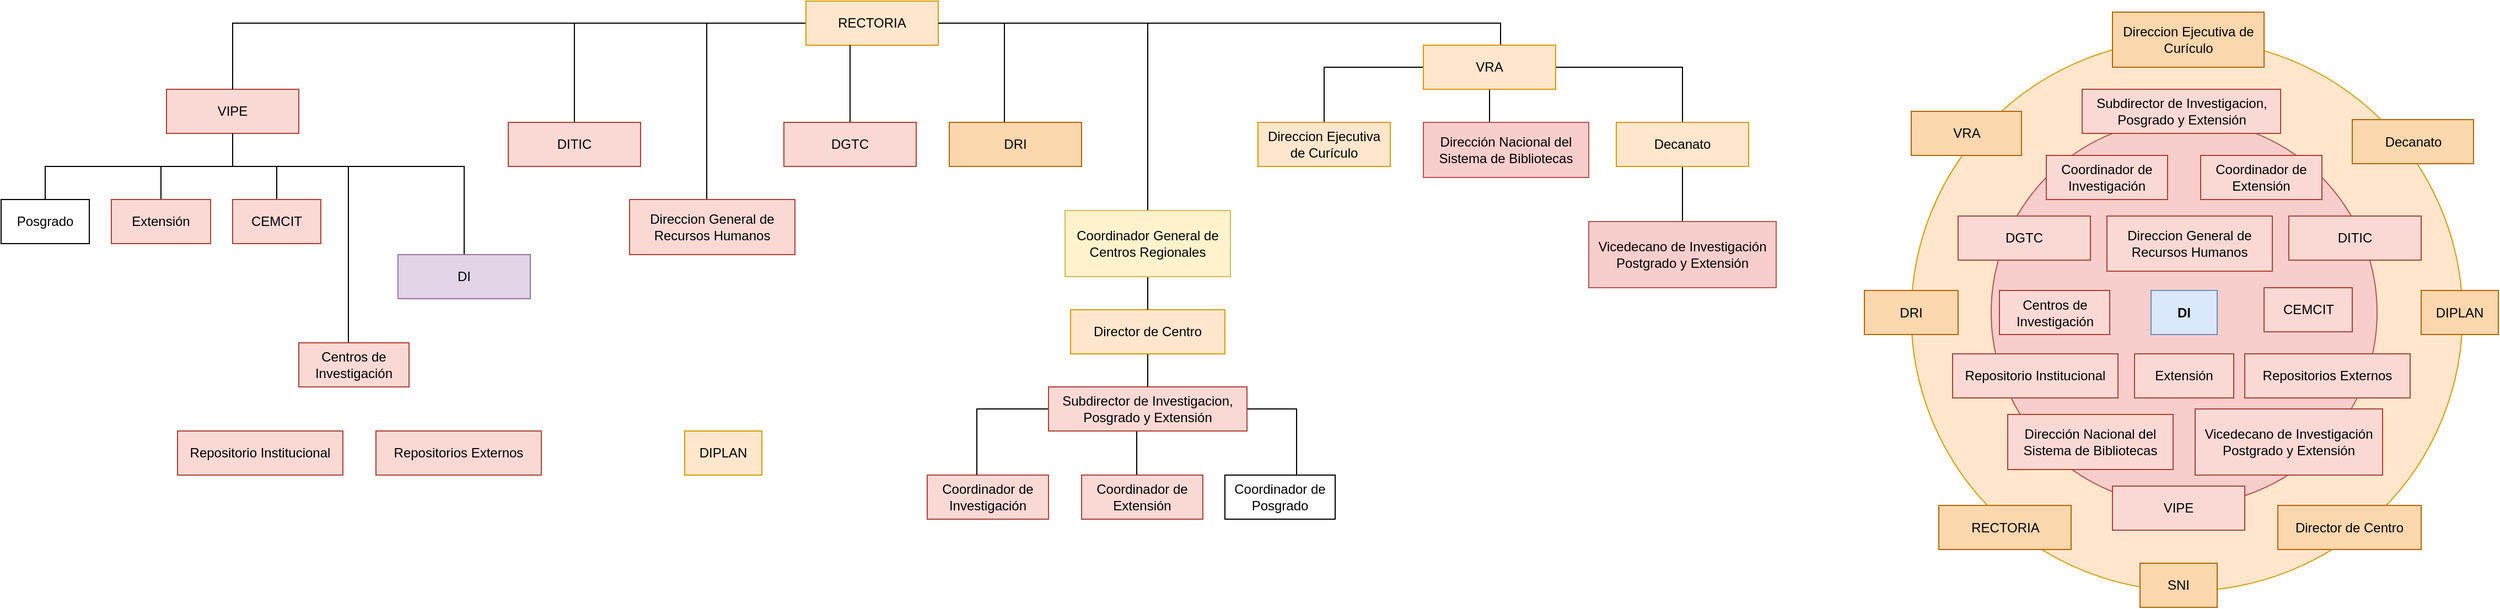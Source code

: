 <mxfile version="21.3.2" type="github" pages="2">
  <diagram id="C5RBs43oDa-KdzZeNtuy" name="Page-1">
    <mxGraphModel dx="2281" dy="1633" grid="1" gridSize="10" guides="1" tooltips="1" connect="1" arrows="1" fold="1" page="0" pageScale="1" pageWidth="1200" pageHeight="1920" background="none" math="0" shadow="0">
      <root>
        <mxCell id="WIyWlLk6GJQsqaUBKTNV-0" />
        <mxCell id="WIyWlLk6GJQsqaUBKTNV-1" parent="WIyWlLk6GJQsqaUBKTNV-0" />
        <mxCell id="U_-CNRMuI4QdtWyYmyER-18" value="" style="ellipse;whiteSpace=wrap;html=1;aspect=fixed;fillColor=#ffe6cc;strokeColor=#d79b00;" vertex="1" parent="WIyWlLk6GJQsqaUBKTNV-1">
          <mxGeometry x="1212.5" y="-635" width="500" height="500" as="geometry" />
        </mxCell>
        <mxCell id="U_-CNRMuI4QdtWyYmyER-2" value="" style="ellipse;whiteSpace=wrap;html=1;aspect=fixed;fillColor=#f8cecc;strokeColor=#b85450;" vertex="1" parent="WIyWlLk6GJQsqaUBKTNV-1">
          <mxGeometry x="1285" y="-562.5" width="350.01" height="350.01" as="geometry" />
        </mxCell>
        <mxCell id="48KponD1VQqLvq4Zh3p0-151" value="" style="edgeStyle=elbowEdgeStyle;elbow=vertical;sourcePerimeterSpacing=0;targetPerimeterSpacing=0;startArrow=none;endArrow=none;rounded=0;curved=0;" parent="WIyWlLk6GJQsqaUBKTNV-1" source="48KponD1VQqLvq4Zh3p0-152" target="48KponD1VQqLvq4Zh3p0-153" edge="1">
          <mxGeometry relative="1" as="geometry" />
        </mxCell>
        <mxCell id="48KponD1VQqLvq4Zh3p0-152" value="VIPE" style="whiteSpace=wrap;html=1;treeFolding=1;treeMoving=1;newEdgeStyle={&quot;edgeStyle&quot;:&quot;elbowEdgeStyle&quot;,&quot;startArrow&quot;:&quot;none&quot;,&quot;endArrow&quot;:&quot;none&quot;};fillColor=#fad9d5;strokeColor=#ae4132;" parent="WIyWlLk6GJQsqaUBKTNV-1" vertex="1">
          <mxGeometry x="-370" y="-590" width="120" height="40" as="geometry" />
        </mxCell>
        <mxCell id="48KponD1VQqLvq4Zh3p0-153" value="Extensión" style="whiteSpace=wrap;html=1;treeFolding=1;treeMoving=1;newEdgeStyle={&quot;edgeStyle&quot;:&quot;elbowEdgeStyle&quot;,&quot;startArrow&quot;:&quot;none&quot;,&quot;endArrow&quot;:&quot;none&quot;};fillColor=#fad9d5;strokeColor=#ae4132;" parent="WIyWlLk6GJQsqaUBKTNV-1" vertex="1">
          <mxGeometry x="-420" y="-490" width="90" height="40" as="geometry" />
        </mxCell>
        <mxCell id="48KponD1VQqLvq4Zh3p0-154" value="" style="edgeStyle=elbowEdgeStyle;rounded=0;orthogonalLoop=1;jettySize=auto;html=1;elbow=vertical;startArrow=none;endArrow=none;" parent="WIyWlLk6GJQsqaUBKTNV-1" source="48KponD1VQqLvq4Zh3p0-152" target="48KponD1VQqLvq4Zh3p0-155" edge="1">
          <mxGeometry relative="1" as="geometry" />
        </mxCell>
        <mxCell id="48KponD1VQqLvq4Zh3p0-155" value="Posgrado" style="whiteSpace=wrap;html=1;treeFolding=1;treeMoving=1;newEdgeStyle={&quot;edgeStyle&quot;:&quot;elbowEdgeStyle&quot;,&quot;startArrow&quot;:&quot;none&quot;,&quot;endArrow&quot;:&quot;none&quot;};" parent="WIyWlLk6GJQsqaUBKTNV-1" vertex="1">
          <mxGeometry x="-520" y="-490" width="80" height="40" as="geometry" />
        </mxCell>
        <mxCell id="48KponD1VQqLvq4Zh3p0-156" value="" style="edgeStyle=elbowEdgeStyle;rounded=0;orthogonalLoop=1;jettySize=auto;html=1;elbow=vertical;startArrow=none;endArrow=none;entryX=0.5;entryY=0;entryDx=0;entryDy=0;" parent="WIyWlLk6GJQsqaUBKTNV-1" source="48KponD1VQqLvq4Zh3p0-152" target="48KponD1VQqLvq4Zh3p0-157" edge="1">
          <mxGeometry relative="1" as="geometry">
            <Array as="points">
              <mxPoint x="-70" y="-520" />
              <mxPoint x="-120" y="-520" />
            </Array>
          </mxGeometry>
        </mxCell>
        <mxCell id="48KponD1VQqLvq4Zh3p0-157" value="DI" style="whiteSpace=wrap;html=1;treeFolding=1;treeMoving=1;newEdgeStyle={&quot;edgeStyle&quot;:&quot;elbowEdgeStyle&quot;,&quot;startArrow&quot;:&quot;none&quot;,&quot;endArrow&quot;:&quot;none&quot;};fontStyle=0;fillColor=#e1d5e7;strokeColor=#9673a6;" parent="WIyWlLk6GJQsqaUBKTNV-1" vertex="1">
          <mxGeometry x="-160" y="-440" width="120" height="40" as="geometry" />
        </mxCell>
        <mxCell id="48KponD1VQqLvq4Zh3p0-158" value="" style="edgeStyle=elbowEdgeStyle;rounded=0;orthogonalLoop=1;jettySize=auto;html=1;elbow=vertical;startArrow=none;endArrow=none;" parent="WIyWlLk6GJQsqaUBKTNV-1" source="48KponD1VQqLvq4Zh3p0-152" target="48KponD1VQqLvq4Zh3p0-159" edge="1">
          <mxGeometry relative="1" as="geometry" />
        </mxCell>
        <mxCell id="48KponD1VQqLvq4Zh3p0-159" value="CEMCIT" style="whiteSpace=wrap;html=1;treeFolding=1;treeMoving=1;newEdgeStyle={&quot;edgeStyle&quot;:&quot;elbowEdgeStyle&quot;,&quot;startArrow&quot;:&quot;none&quot;,&quot;endArrow&quot;:&quot;none&quot;};fillColor=#fad9d5;strokeColor=#ae4132;" parent="WIyWlLk6GJQsqaUBKTNV-1" vertex="1">
          <mxGeometry x="-310" y="-490" width="80" height="40" as="geometry" />
        </mxCell>
        <mxCell id="48KponD1VQqLvq4Zh3p0-160" value="" style="edgeStyle=elbowEdgeStyle;rounded=0;orthogonalLoop=1;jettySize=auto;html=1;elbow=horizontal;startArrow=none;endArrow=none;exitX=0.5;exitY=0;exitDx=0;exitDy=0;" parent="WIyWlLk6GJQsqaUBKTNV-1" source="48KponD1VQqLvq4Zh3p0-152" target="48KponD1VQqLvq4Zh3p0-161" edge="1">
          <mxGeometry relative="1" as="geometry">
            <Array as="points">
              <mxPoint x="-310" y="-610" />
            </Array>
          </mxGeometry>
        </mxCell>
        <mxCell id="48KponD1VQqLvq4Zh3p0-161" value="RECTORIA" style="whiteSpace=wrap;html=1;treeFolding=1;treeMoving=1;newEdgeStyle={&quot;edgeStyle&quot;:&quot;elbowEdgeStyle&quot;,&quot;startArrow&quot;:&quot;none&quot;,&quot;endArrow&quot;:&quot;none&quot;};fillColor=#ffe6cc;strokeColor=#d79b00;" parent="WIyWlLk6GJQsqaUBKTNV-1" vertex="1">
          <mxGeometry x="210.0" y="-670" width="120" height="40" as="geometry" />
        </mxCell>
        <mxCell id="48KponD1VQqLvq4Zh3p0-162" value="" style="edgeStyle=elbowEdgeStyle;rounded=0;orthogonalLoop=1;jettySize=auto;html=1;elbow=horizontal;startArrow=none;endArrow=none;entryX=0.5;entryY=0;entryDx=0;entryDy=0;" parent="WIyWlLk6GJQsqaUBKTNV-1" source="48KponD1VQqLvq4Zh3p0-161" target="48KponD1VQqLvq4Zh3p0-163" edge="1">
          <mxGeometry relative="1" as="geometry">
            <mxPoint x="250" y="-610" as="sourcePoint" />
            <Array as="points">
              <mxPoint x="250" y="-580" />
              <mxPoint x="-130" y="-580" />
              <mxPoint x="-60" y="-640" />
            </Array>
          </mxGeometry>
        </mxCell>
        <mxCell id="48KponD1VQqLvq4Zh3p0-163" value="DGTC" style="whiteSpace=wrap;html=1;treeFolding=1;treeMoving=1;newEdgeStyle={&quot;edgeStyle&quot;:&quot;elbowEdgeStyle&quot;,&quot;startArrow&quot;:&quot;none&quot;,&quot;endArrow&quot;:&quot;none&quot;};fillColor=#fad9d5;strokeColor=#ae4132;" parent="WIyWlLk6GJQsqaUBKTNV-1" vertex="1">
          <mxGeometry x="190.0" y="-560" width="120" height="40" as="geometry" />
        </mxCell>
        <mxCell id="48KponD1VQqLvq4Zh3p0-164" style="edgeStyle=elbowEdgeStyle;rounded=0;orthogonalLoop=1;jettySize=auto;html=1;startArrow=none;endArrow=none;exitX=0.5;exitY=0;exitDx=0;exitDy=0;" parent="WIyWlLk6GJQsqaUBKTNV-1" source="48KponD1VQqLvq4Zh3p0-165" edge="1">
          <mxGeometry relative="1" as="geometry">
            <mxPoint x="-209.909" y="-520" as="targetPoint" />
          </mxGeometry>
        </mxCell>
        <mxCell id="48KponD1VQqLvq4Zh3p0-165" value="Centros de Investigación" style="whiteSpace=wrap;html=1;treeFolding=1;treeMoving=1;newEdgeStyle={&quot;edgeStyle&quot;:&quot;elbowEdgeStyle&quot;,&quot;startArrow&quot;:&quot;none&quot;,&quot;endArrow&quot;:&quot;none&quot;};fillColor=#fad9d5;strokeColor=#ae4132;" parent="WIyWlLk6GJQsqaUBKTNV-1" vertex="1">
          <mxGeometry x="-250" y="-360" width="100" height="40" as="geometry" />
        </mxCell>
        <mxCell id="48KponD1VQqLvq4Zh3p0-166" value="Repositorio Institucional" style="whiteSpace=wrap;html=1;treeFolding=1;treeMoving=1;newEdgeStyle={&quot;edgeStyle&quot;:&quot;elbowEdgeStyle&quot;,&quot;startArrow&quot;:&quot;none&quot;,&quot;endArrow&quot;:&quot;none&quot;};fillColor=#fad9d5;strokeColor=#ae4132;" parent="WIyWlLk6GJQsqaUBKTNV-1" vertex="1">
          <mxGeometry x="-360" y="-280" width="150" height="40" as="geometry" />
        </mxCell>
        <mxCell id="48KponD1VQqLvq4Zh3p0-167" value="Repositorios Externos" style="whiteSpace=wrap;html=1;treeFolding=1;treeMoving=1;newEdgeStyle={&quot;edgeStyle&quot;:&quot;elbowEdgeStyle&quot;,&quot;startArrow&quot;:&quot;none&quot;,&quot;endArrow&quot;:&quot;none&quot;};fillColor=#fad9d5;strokeColor=#ae4132;" parent="WIyWlLk6GJQsqaUBKTNV-1" vertex="1">
          <mxGeometry x="-180" y="-280" width="150" height="40" as="geometry" />
        </mxCell>
        <mxCell id="48KponD1VQqLvq4Zh3p0-168" value="SNI" style="whiteSpace=wrap;html=1;treeFolding=1;treeMoving=1;newEdgeStyle={&quot;edgeStyle&quot;:&quot;elbowEdgeStyle&quot;,&quot;startArrow&quot;:&quot;none&quot;,&quot;endArrow&quot;:&quot;none&quot;};fillColor=#fad7ac;strokeColor=#b46504;" parent="WIyWlLk6GJQsqaUBKTNV-1" vertex="1">
          <mxGeometry x="1420" y="-160" width="70" height="40" as="geometry" />
        </mxCell>
        <mxCell id="48KponD1VQqLvq4Zh3p0-169" style="edgeStyle=elbowEdgeStyle;rounded=0;orthogonalLoop=1;jettySize=auto;html=1;startArrow=none;endArrow=none;exitX=0.5;exitY=0;exitDx=0;exitDy=0;" parent="WIyWlLk6GJQsqaUBKTNV-1" source="48KponD1VQqLvq4Zh3p0-170" edge="1">
          <mxGeometry relative="1" as="geometry">
            <mxPoint x="125" y="-650" as="targetPoint" />
            <Array as="points">
              <mxPoint x="120" y="-500" />
              <mxPoint x="140" y="-520" />
            </Array>
          </mxGeometry>
        </mxCell>
        <mxCell id="48KponD1VQqLvq4Zh3p0-170" value="Direccion General de Recursos Humanos" style="whiteSpace=wrap;html=1;treeFolding=1;treeMoving=1;newEdgeStyle={&quot;edgeStyle&quot;:&quot;elbowEdgeStyle&quot;,&quot;startArrow&quot;:&quot;none&quot;,&quot;endArrow&quot;:&quot;none&quot;};fillColor=#fad9d5;strokeColor=#ae4132;" parent="WIyWlLk6GJQsqaUBKTNV-1" collapsed="1" vertex="1">
          <mxGeometry x="50" y="-490" width="150" height="50" as="geometry" />
        </mxCell>
        <mxCell id="48KponD1VQqLvq4Zh3p0-171" style="edgeStyle=elbowEdgeStyle;rounded=0;orthogonalLoop=1;jettySize=auto;html=1;startArrow=none;endArrow=none;exitX=0.5;exitY=0;exitDx=0;exitDy=0;entryX=1;entryY=0.5;entryDx=0;entryDy=0;" parent="WIyWlLk6GJQsqaUBKTNV-1" source="48KponD1VQqLvq4Zh3p0-172" target="48KponD1VQqLvq4Zh3p0-161" edge="1">
          <mxGeometry relative="1" as="geometry">
            <Array as="points">
              <mxPoint x="840" y="-630" />
            </Array>
          </mxGeometry>
        </mxCell>
        <mxCell id="48KponD1VQqLvq4Zh3p0-193" style="edgeStyle=elbowEdgeStyle;rounded=0;orthogonalLoop=1;jettySize=auto;html=1;startArrow=none;endArrow=none;exitX=1;exitY=0.5;exitDx=0;exitDy=0;entryX=0.5;entryY=0;entryDx=0;entryDy=0;" parent="WIyWlLk6GJQsqaUBKTNV-1" source="48KponD1VQqLvq4Zh3p0-172" target="48KponD1VQqLvq4Zh3p0-190" edge="1">
          <mxGeometry relative="1" as="geometry">
            <Array as="points">
              <mxPoint x="1005" y="-580" />
            </Array>
          </mxGeometry>
        </mxCell>
        <mxCell id="48KponD1VQqLvq4Zh3p0-197" style="edgeStyle=elbowEdgeStyle;rounded=0;orthogonalLoop=1;jettySize=auto;html=1;startArrow=none;endArrow=none;exitX=0;exitY=0.5;exitDx=0;exitDy=0;entryX=0.5;entryY=0;entryDx=0;entryDy=0;" parent="WIyWlLk6GJQsqaUBKTNV-1" source="48KponD1VQqLvq4Zh3p0-172" target="48KponD1VQqLvq4Zh3p0-195" edge="1">
          <mxGeometry relative="1" as="geometry">
            <Array as="points">
              <mxPoint x="680" y="-590" />
            </Array>
          </mxGeometry>
        </mxCell>
        <mxCell id="48KponD1VQqLvq4Zh3p0-198" style="edgeStyle=elbowEdgeStyle;rounded=0;orthogonalLoop=1;jettySize=auto;html=1;startArrow=none;endArrow=none;exitX=0.75;exitY=1;exitDx=0;exitDy=0;entryX=0.5;entryY=0;entryDx=0;entryDy=0;" parent="WIyWlLk6GJQsqaUBKTNV-1" source="48KponD1VQqLvq4Zh3p0-172" target="48KponD1VQqLvq4Zh3p0-196" edge="1">
          <mxGeometry relative="1" as="geometry">
            <Array as="points">
              <mxPoint x="830" y="-580" />
            </Array>
          </mxGeometry>
        </mxCell>
        <mxCell id="48KponD1VQqLvq4Zh3p0-172" value="VRA" style="whiteSpace=wrap;html=1;treeFolding=1;treeMoving=1;newEdgeStyle={&quot;edgeStyle&quot;:&quot;elbowEdgeStyle&quot;,&quot;startArrow&quot;:&quot;none&quot;,&quot;endArrow&quot;:&quot;none&quot;};fillColor=#ffe6cc;strokeColor=#d79b00;" parent="WIyWlLk6GJQsqaUBKTNV-1" vertex="1">
          <mxGeometry x="770" y="-630" width="120" height="40" as="geometry" />
        </mxCell>
        <mxCell id="48KponD1VQqLvq4Zh3p0-173" style="edgeStyle=elbowEdgeStyle;rounded=0;orthogonalLoop=1;jettySize=auto;html=1;startArrow=none;endArrow=none;exitX=0.429;exitY=0.024;exitDx=0;exitDy=0;exitPerimeter=0;" parent="WIyWlLk6GJQsqaUBKTNV-1" source="48KponD1VQqLvq4Zh3p0-174" edge="1">
          <mxGeometry relative="1" as="geometry">
            <mxPoint x="390" y="-650" as="targetPoint" />
            <Array as="points">
              <mxPoint x="390" y="-580" />
            </Array>
          </mxGeometry>
        </mxCell>
        <mxCell id="48KponD1VQqLvq4Zh3p0-174" value="DRI" style="whiteSpace=wrap;html=1;treeFolding=1;treeMoving=1;newEdgeStyle={&quot;edgeStyle&quot;:&quot;elbowEdgeStyle&quot;,&quot;startArrow&quot;:&quot;none&quot;,&quot;endArrow&quot;:&quot;none&quot;};fillColor=#fad7ac;strokeColor=#b46504;" parent="WIyWlLk6GJQsqaUBKTNV-1" vertex="1">
          <mxGeometry x="340.0" y="-560" width="120" height="40" as="geometry" />
        </mxCell>
        <mxCell id="48KponD1VQqLvq4Zh3p0-175" style="edgeStyle=elbowEdgeStyle;rounded=0;orthogonalLoop=1;jettySize=auto;html=1;startArrow=none;endArrow=none;exitX=0.5;exitY=0;exitDx=0;exitDy=0;" parent="WIyWlLk6GJQsqaUBKTNV-1" source="48KponD1VQqLvq4Zh3p0-176" edge="1">
          <mxGeometry relative="1" as="geometry">
            <mxPoint x="-0.5" y="-650" as="targetPoint" />
          </mxGeometry>
        </mxCell>
        <mxCell id="48KponD1VQqLvq4Zh3p0-176" value="DITIC" style="whiteSpace=wrap;html=1;treeFolding=1;treeMoving=1;newEdgeStyle={&quot;edgeStyle&quot;:&quot;elbowEdgeStyle&quot;,&quot;startArrow&quot;:&quot;none&quot;,&quot;endArrow&quot;:&quot;none&quot;};fillColor=#fad9d5;strokeColor=#ae4132;" parent="WIyWlLk6GJQsqaUBKTNV-1" vertex="1">
          <mxGeometry x="-60.0" y="-560" width="120" height="40" as="geometry" />
        </mxCell>
        <mxCell id="48KponD1VQqLvq4Zh3p0-177" value="DIPLAN" style="whiteSpace=wrap;html=1;treeFolding=1;treeMoving=1;newEdgeStyle={&quot;edgeStyle&quot;:&quot;elbowEdgeStyle&quot;,&quot;startArrow&quot;:&quot;none&quot;,&quot;endArrow&quot;:&quot;none&quot;};fillColor=#ffe6cc;strokeColor=#d79b00;" parent="WIyWlLk6GJQsqaUBKTNV-1" vertex="1">
          <mxGeometry x="100" y="-280" width="70" height="40" as="geometry" />
        </mxCell>
        <mxCell id="48KponD1VQqLvq4Zh3p0-178" style="edgeStyle=elbowEdgeStyle;rounded=0;orthogonalLoop=1;jettySize=auto;html=1;startArrow=none;endArrow=none;exitX=0.5;exitY=1;exitDx=0;exitDy=0;entryX=0.5;entryY=0;entryDx=0;entryDy=0;" parent="WIyWlLk6GJQsqaUBKTNV-1" source="48KponD1VQqLvq4Zh3p0-179" target="48KponD1VQqLvq4Zh3p0-183" edge="1">
          <mxGeometry relative="1" as="geometry" />
        </mxCell>
        <mxCell id="48KponD1VQqLvq4Zh3p0-179" value="Director de Centro" style="whiteSpace=wrap;html=1;treeFolding=1;treeMoving=1;newEdgeStyle={&quot;edgeStyle&quot;:&quot;elbowEdgeStyle&quot;,&quot;startArrow&quot;:&quot;none&quot;,&quot;endArrow&quot;:&quot;none&quot;};fillColor=#ffe6cc;strokeColor=#d79b00;" parent="WIyWlLk6GJQsqaUBKTNV-1" vertex="1">
          <mxGeometry x="450" y="-390" width="140" height="40" as="geometry" />
        </mxCell>
        <mxCell id="48KponD1VQqLvq4Zh3p0-180" style="edgeStyle=elbowEdgeStyle;rounded=0;orthogonalLoop=1;jettySize=auto;html=1;startArrow=none;endArrow=none;exitX=0.5;exitY=1;exitDx=0;exitDy=0;entryX=0.5;entryY=0;entryDx=0;entryDy=0;" parent="WIyWlLk6GJQsqaUBKTNV-1" source="48KponD1VQqLvq4Zh3p0-183" target="48KponD1VQqLvq4Zh3p0-185" edge="1">
          <mxGeometry relative="1" as="geometry">
            <Array as="points">
              <mxPoint x="510" y="-200" />
              <mxPoint x="490" y="-200" />
            </Array>
          </mxGeometry>
        </mxCell>
        <mxCell id="48KponD1VQqLvq4Zh3p0-181" style="edgeStyle=elbowEdgeStyle;rounded=0;orthogonalLoop=1;jettySize=auto;html=1;startArrow=none;endArrow=none;exitX=1;exitY=0.5;exitDx=0;exitDy=0;entryX=0.75;entryY=0;entryDx=0;entryDy=0;" parent="WIyWlLk6GJQsqaUBKTNV-1" source="48KponD1VQqLvq4Zh3p0-183" target="48KponD1VQqLvq4Zh3p0-186" edge="1">
          <mxGeometry relative="1" as="geometry">
            <Array as="points">
              <mxPoint x="655" y="-210" />
            </Array>
          </mxGeometry>
        </mxCell>
        <mxCell id="48KponD1VQqLvq4Zh3p0-182" style="edgeStyle=elbowEdgeStyle;rounded=0;orthogonalLoop=1;jettySize=auto;html=1;startArrow=none;endArrow=none;exitX=0;exitY=0.5;exitDx=0;exitDy=0;entryX=0.5;entryY=0;entryDx=0;entryDy=0;" parent="WIyWlLk6GJQsqaUBKTNV-1" source="48KponD1VQqLvq4Zh3p0-183" target="48KponD1VQqLvq4Zh3p0-184" edge="1">
          <mxGeometry relative="1" as="geometry">
            <Array as="points">
              <mxPoint x="365" y="-210" />
            </Array>
          </mxGeometry>
        </mxCell>
        <mxCell id="48KponD1VQqLvq4Zh3p0-183" value="Subdirector de Investigacion, Posgrado y Extensión" style="whiteSpace=wrap;html=1;treeFolding=1;treeMoving=1;newEdgeStyle={&quot;edgeStyle&quot;:&quot;elbowEdgeStyle&quot;,&quot;startArrow&quot;:&quot;none&quot;,&quot;endArrow&quot;:&quot;none&quot;};fillColor=#fad9d5;strokeColor=#ae4132;" parent="WIyWlLk6GJQsqaUBKTNV-1" vertex="1">
          <mxGeometry x="430" y="-320" width="180" height="40" as="geometry" />
        </mxCell>
        <mxCell id="48KponD1VQqLvq4Zh3p0-184" value="Coordinador de Investigación" style="whiteSpace=wrap;html=1;treeFolding=1;treeMoving=1;newEdgeStyle={&quot;edgeStyle&quot;:&quot;elbowEdgeStyle&quot;,&quot;startArrow&quot;:&quot;none&quot;,&quot;endArrow&quot;:&quot;none&quot;};fillColor=#fad9d5;strokeColor=#ae4132;" parent="WIyWlLk6GJQsqaUBKTNV-1" vertex="1">
          <mxGeometry x="320" y="-240" width="110" height="40" as="geometry" />
        </mxCell>
        <mxCell id="48KponD1VQqLvq4Zh3p0-185" value="Coordinador de Extensión" style="whiteSpace=wrap;html=1;treeFolding=1;treeMoving=1;newEdgeStyle={&quot;edgeStyle&quot;:&quot;elbowEdgeStyle&quot;,&quot;startArrow&quot;:&quot;none&quot;,&quot;endArrow&quot;:&quot;none&quot;};fillColor=#fad9d5;strokeColor=#ae4132;" parent="WIyWlLk6GJQsqaUBKTNV-1" vertex="1">
          <mxGeometry x="460" y="-240" width="110" height="40" as="geometry" />
        </mxCell>
        <mxCell id="48KponD1VQqLvq4Zh3p0-186" value="Coordinador de Posgrado" style="whiteSpace=wrap;html=1;treeFolding=1;treeMoving=1;newEdgeStyle={&quot;edgeStyle&quot;:&quot;elbowEdgeStyle&quot;,&quot;startArrow&quot;:&quot;none&quot;,&quot;endArrow&quot;:&quot;none&quot;};" parent="WIyWlLk6GJQsqaUBKTNV-1" vertex="1">
          <mxGeometry x="590" y="-240" width="100" height="40" as="geometry" />
        </mxCell>
        <mxCell id="48KponD1VQqLvq4Zh3p0-187" style="edgeStyle=elbowEdgeStyle;rounded=0;orthogonalLoop=1;jettySize=auto;html=1;startArrow=none;endArrow=none;exitX=0.5;exitY=0;exitDx=0;exitDy=0;" parent="WIyWlLk6GJQsqaUBKTNV-1" source="48KponD1VQqLvq4Zh3p0-189" edge="1">
          <mxGeometry relative="1" as="geometry">
            <mxPoint x="520.474" y="-650" as="targetPoint" />
          </mxGeometry>
        </mxCell>
        <mxCell id="48KponD1VQqLvq4Zh3p0-188" style="edgeStyle=elbowEdgeStyle;rounded=0;orthogonalLoop=1;jettySize=auto;html=1;startArrow=none;endArrow=none;exitX=0.5;exitY=1;exitDx=0;exitDy=0;entryX=0.5;entryY=0;entryDx=0;entryDy=0;" parent="WIyWlLk6GJQsqaUBKTNV-1" source="48KponD1VQqLvq4Zh3p0-189" target="48KponD1VQqLvq4Zh3p0-179" edge="1">
          <mxGeometry relative="1" as="geometry" />
        </mxCell>
        <mxCell id="48KponD1VQqLvq4Zh3p0-189" value="Coordinador General de Centros Regionales" style="whiteSpace=wrap;html=1;treeFolding=1;treeMoving=1;newEdgeStyle={&quot;edgeStyle&quot;:&quot;elbowEdgeStyle&quot;,&quot;startArrow&quot;:&quot;none&quot;,&quot;endArrow&quot;:&quot;none&quot;};fillColor=#fff2cc;strokeColor=#d6b656;" parent="WIyWlLk6GJQsqaUBKTNV-1" vertex="1">
          <mxGeometry x="445" y="-480" width="150" height="60" as="geometry" />
        </mxCell>
        <mxCell id="48KponD1VQqLvq4Zh3p0-194" style="edgeStyle=elbowEdgeStyle;rounded=0;orthogonalLoop=1;jettySize=auto;html=1;startArrow=none;endArrow=none;exitX=0.5;exitY=1;exitDx=0;exitDy=0;entryX=0.5;entryY=0;entryDx=0;entryDy=0;" parent="WIyWlLk6GJQsqaUBKTNV-1" source="48KponD1VQqLvq4Zh3p0-190" target="48KponD1VQqLvq4Zh3p0-192" edge="1">
          <mxGeometry relative="1" as="geometry" />
        </mxCell>
        <mxCell id="48KponD1VQqLvq4Zh3p0-190" value="Decanato" style="whiteSpace=wrap;html=1;treeFolding=1;treeMoving=1;newEdgeStyle={&quot;edgeStyle&quot;:&quot;elbowEdgeStyle&quot;,&quot;startArrow&quot;:&quot;none&quot;,&quot;endArrow&quot;:&quot;none&quot;};fillColor=#ffe6cc;strokeColor=#d79b00;" parent="WIyWlLk6GJQsqaUBKTNV-1" vertex="1">
          <mxGeometry x="945" y="-560" width="120" height="40" as="geometry" />
        </mxCell>
        <mxCell id="48KponD1VQqLvq4Zh3p0-192" value="Vicedecano de Investigación Postgrado y Extensión" style="whiteSpace=wrap;html=1;treeFolding=1;treeMoving=1;newEdgeStyle={&quot;edgeStyle&quot;:&quot;elbowEdgeStyle&quot;,&quot;startArrow&quot;:&quot;none&quot;,&quot;endArrow&quot;:&quot;none&quot;};fillColor=#f8cecc;strokeColor=#b85450;" parent="WIyWlLk6GJQsqaUBKTNV-1" vertex="1">
          <mxGeometry x="920" y="-470" width="170" height="60" as="geometry" />
        </mxCell>
        <mxCell id="48KponD1VQqLvq4Zh3p0-195" value="Direccion Ejecutiva de Curículo" style="whiteSpace=wrap;html=1;treeFolding=1;treeMoving=1;newEdgeStyle={&quot;edgeStyle&quot;:&quot;elbowEdgeStyle&quot;,&quot;startArrow&quot;:&quot;none&quot;,&quot;endArrow&quot;:&quot;none&quot;};fillColor=#ffe6cc;strokeColor=#d79b00;" parent="WIyWlLk6GJQsqaUBKTNV-1" vertex="1">
          <mxGeometry x="620" y="-560" width="120" height="40" as="geometry" />
        </mxCell>
        <mxCell id="48KponD1VQqLvq4Zh3p0-196" value="Dirección Nacional del Sistema de Bibliotecas" style="whiteSpace=wrap;html=1;treeFolding=1;treeMoving=1;newEdgeStyle={&quot;edgeStyle&quot;:&quot;elbowEdgeStyle&quot;,&quot;startArrow&quot;:&quot;none&quot;,&quot;endArrow&quot;:&quot;none&quot;};fillColor=#f8cecc;strokeColor=#b85450;" parent="WIyWlLk6GJQsqaUBKTNV-1" vertex="1">
          <mxGeometry x="770" y="-560" width="150" height="50" as="geometry" />
        </mxCell>
        <mxCell id="U_-CNRMuI4QdtWyYmyER-0" value="DI" style="whiteSpace=wrap;html=1;treeFolding=1;treeMoving=1;newEdgeStyle={&quot;edgeStyle&quot;:&quot;elbowEdgeStyle&quot;,&quot;startArrow&quot;:&quot;none&quot;,&quot;endArrow&quot;:&quot;none&quot;};fontStyle=1;fillColor=#dae8fc;strokeColor=#6c8ebf;" vertex="1" parent="WIyWlLk6GJQsqaUBKTNV-1">
          <mxGeometry x="1430" y="-407.5" width="60" height="40" as="geometry" />
        </mxCell>
        <mxCell id="U_-CNRMuI4QdtWyYmyER-3" value="CEMCIT" style="whiteSpace=wrap;html=1;treeFolding=1;treeMoving=1;newEdgeStyle={&quot;edgeStyle&quot;:&quot;elbowEdgeStyle&quot;,&quot;startArrow&quot;:&quot;none&quot;,&quot;endArrow&quot;:&quot;none&quot;};fillColor=#fad9d5;strokeColor=#ae4132;" vertex="1" parent="WIyWlLk6GJQsqaUBKTNV-1">
          <mxGeometry x="1532.5" y="-410" width="80" height="40" as="geometry" />
        </mxCell>
        <mxCell id="U_-CNRMuI4QdtWyYmyER-4" value="Extensión" style="whiteSpace=wrap;html=1;treeFolding=1;treeMoving=1;newEdgeStyle={&quot;edgeStyle&quot;:&quot;elbowEdgeStyle&quot;,&quot;startArrow&quot;:&quot;none&quot;,&quot;endArrow&quot;:&quot;none&quot;};fillColor=#fad9d5;strokeColor=#ae4132;" vertex="1" parent="WIyWlLk6GJQsqaUBKTNV-1">
          <mxGeometry x="1415" y="-350" width="90" height="40" as="geometry" />
        </mxCell>
        <mxCell id="U_-CNRMuI4QdtWyYmyER-5" value="Centros de Investigación" style="whiteSpace=wrap;html=1;treeFolding=1;treeMoving=1;newEdgeStyle={&quot;edgeStyle&quot;:&quot;elbowEdgeStyle&quot;,&quot;startArrow&quot;:&quot;none&quot;,&quot;endArrow&quot;:&quot;none&quot;};fillColor=#fad9d5;strokeColor=#ae4132;" vertex="1" parent="WIyWlLk6GJQsqaUBKTNV-1">
          <mxGeometry x="1292.5" y="-407.5" width="100" height="40" as="geometry" />
        </mxCell>
        <mxCell id="U_-CNRMuI4QdtWyYmyER-6" value="Repositorio Institucional" style="whiteSpace=wrap;html=1;treeFolding=1;treeMoving=1;newEdgeStyle={&quot;edgeStyle&quot;:&quot;elbowEdgeStyle&quot;,&quot;startArrow&quot;:&quot;none&quot;,&quot;endArrow&quot;:&quot;none&quot;};fillColor=#fad9d5;strokeColor=#ae4132;" vertex="1" parent="WIyWlLk6GJQsqaUBKTNV-1">
          <mxGeometry x="1250" y="-350" width="150" height="40" as="geometry" />
        </mxCell>
        <mxCell id="U_-CNRMuI4QdtWyYmyER-7" value="Repositorios Externos" style="whiteSpace=wrap;html=1;treeFolding=1;treeMoving=1;newEdgeStyle={&quot;edgeStyle&quot;:&quot;elbowEdgeStyle&quot;,&quot;startArrow&quot;:&quot;none&quot;,&quot;endArrow&quot;:&quot;none&quot;};fillColor=#fad9d5;strokeColor=#ae4132;" vertex="1" parent="WIyWlLk6GJQsqaUBKTNV-1">
          <mxGeometry x="1515" y="-350" width="150" height="40" as="geometry" />
        </mxCell>
        <mxCell id="U_-CNRMuI4QdtWyYmyER-8" value="DGTC" style="whiteSpace=wrap;html=1;treeFolding=1;treeMoving=1;newEdgeStyle={&quot;edgeStyle&quot;:&quot;elbowEdgeStyle&quot;,&quot;startArrow&quot;:&quot;none&quot;,&quot;endArrow&quot;:&quot;none&quot;};fillColor=#fad9d5;strokeColor=#ae4132;" vertex="1" parent="WIyWlLk6GJQsqaUBKTNV-1">
          <mxGeometry x="1255.0" y="-475" width="120" height="40" as="geometry" />
        </mxCell>
        <mxCell id="U_-CNRMuI4QdtWyYmyER-9" value="Direccion General de Recursos Humanos" style="whiteSpace=wrap;html=1;treeFolding=1;treeMoving=1;newEdgeStyle={&quot;edgeStyle&quot;:&quot;elbowEdgeStyle&quot;,&quot;startArrow&quot;:&quot;none&quot;,&quot;endArrow&quot;:&quot;none&quot;};fillColor=#fad9d5;strokeColor=#ae4132;" collapsed="1" vertex="1" parent="WIyWlLk6GJQsqaUBKTNV-1">
          <mxGeometry x="1390" y="-475" width="150" height="50" as="geometry" />
        </mxCell>
        <mxCell id="U_-CNRMuI4QdtWyYmyER-11" value="DITIC" style="whiteSpace=wrap;html=1;treeFolding=1;treeMoving=1;newEdgeStyle={&quot;edgeStyle&quot;:&quot;elbowEdgeStyle&quot;,&quot;startArrow&quot;:&quot;none&quot;,&quot;endArrow&quot;:&quot;none&quot;};fillColor=#fad9d5;strokeColor=#ae4132;" vertex="1" parent="WIyWlLk6GJQsqaUBKTNV-1">
          <mxGeometry x="1555.0" y="-475" width="120" height="40" as="geometry" />
        </mxCell>
        <mxCell id="U_-CNRMuI4QdtWyYmyER-12" value="Subdirector de Investigacion, Posgrado y Extensión" style="whiteSpace=wrap;html=1;treeFolding=1;treeMoving=1;newEdgeStyle={&quot;edgeStyle&quot;:&quot;elbowEdgeStyle&quot;,&quot;startArrow&quot;:&quot;none&quot;,&quot;endArrow&quot;:&quot;none&quot;};fillColor=#fad9d5;strokeColor=#ae4132;" vertex="1" parent="WIyWlLk6GJQsqaUBKTNV-1">
          <mxGeometry x="1367.51" y="-590" width="180" height="40" as="geometry" />
        </mxCell>
        <mxCell id="U_-CNRMuI4QdtWyYmyER-13" value="Coordinador de Investigación" style="whiteSpace=wrap;html=1;treeFolding=1;treeMoving=1;newEdgeStyle={&quot;edgeStyle&quot;:&quot;elbowEdgeStyle&quot;,&quot;startArrow&quot;:&quot;none&quot;,&quot;endArrow&quot;:&quot;none&quot;};fillColor=#fad9d5;strokeColor=#ae4132;" vertex="1" parent="WIyWlLk6GJQsqaUBKTNV-1">
          <mxGeometry x="1335" y="-530" width="110" height="40" as="geometry" />
        </mxCell>
        <mxCell id="U_-CNRMuI4QdtWyYmyER-14" value="Coordinador de Extensión" style="whiteSpace=wrap;html=1;treeFolding=1;treeMoving=1;newEdgeStyle={&quot;edgeStyle&quot;:&quot;elbowEdgeStyle&quot;,&quot;startArrow&quot;:&quot;none&quot;,&quot;endArrow&quot;:&quot;none&quot;};fillColor=#fad9d5;strokeColor=#ae4132;" vertex="1" parent="WIyWlLk6GJQsqaUBKTNV-1">
          <mxGeometry x="1475" y="-530" width="110" height="40" as="geometry" />
        </mxCell>
        <mxCell id="U_-CNRMuI4QdtWyYmyER-16" value="Vicedecano de Investigación Postgrado y Extensión" style="whiteSpace=wrap;html=1;treeFolding=1;treeMoving=1;newEdgeStyle={&quot;edgeStyle&quot;:&quot;elbowEdgeStyle&quot;,&quot;startArrow&quot;:&quot;none&quot;,&quot;endArrow&quot;:&quot;none&quot;};fillColor=#fad9d5;strokeColor=#ae4132;" vertex="1" parent="WIyWlLk6GJQsqaUBKTNV-1">
          <mxGeometry x="1470" y="-300" width="170" height="60" as="geometry" />
        </mxCell>
        <mxCell id="U_-CNRMuI4QdtWyYmyER-17" value="Dirección Nacional del Sistema de Bibliotecas" style="whiteSpace=wrap;html=1;treeFolding=1;treeMoving=1;newEdgeStyle={&quot;edgeStyle&quot;:&quot;elbowEdgeStyle&quot;,&quot;startArrow&quot;:&quot;none&quot;,&quot;endArrow&quot;:&quot;none&quot;};fillColor=#fad9d5;strokeColor=#ae4132;" vertex="1" parent="WIyWlLk6GJQsqaUBKTNV-1">
          <mxGeometry x="1300" y="-295" width="150" height="50" as="geometry" />
        </mxCell>
        <mxCell id="U_-CNRMuI4QdtWyYmyER-19" value="VIPE" style="whiteSpace=wrap;html=1;treeFolding=1;treeMoving=1;newEdgeStyle={&quot;edgeStyle&quot;:&quot;elbowEdgeStyle&quot;,&quot;startArrow&quot;:&quot;none&quot;,&quot;endArrow&quot;:&quot;none&quot;};fillColor=#fad9d5;strokeColor=#ae4132;" vertex="1" parent="WIyWlLk6GJQsqaUBKTNV-1">
          <mxGeometry x="1395" y="-230" width="120" height="40" as="geometry" />
        </mxCell>
        <mxCell id="U_-CNRMuI4QdtWyYmyER-21" value="Director de Centro" style="whiteSpace=wrap;html=1;treeFolding=1;treeMoving=1;newEdgeStyle={&quot;edgeStyle&quot;:&quot;elbowEdgeStyle&quot;,&quot;startArrow&quot;:&quot;none&quot;,&quot;endArrow&quot;:&quot;none&quot;};fillColor=#fad7ac;strokeColor=#b46504;" vertex="1" parent="WIyWlLk6GJQsqaUBKTNV-1">
          <mxGeometry x="1545" y="-212.49" width="130" height="40" as="geometry" />
        </mxCell>
        <mxCell id="U_-CNRMuI4QdtWyYmyER-22" value="DIPLAN" style="whiteSpace=wrap;html=1;treeFolding=1;treeMoving=1;newEdgeStyle={&quot;edgeStyle&quot;:&quot;elbowEdgeStyle&quot;,&quot;startArrow&quot;:&quot;none&quot;,&quot;endArrow&quot;:&quot;none&quot;};fillColor=#fad7ac;strokeColor=#b46504;" vertex="1" parent="WIyWlLk6GJQsqaUBKTNV-1">
          <mxGeometry x="1675" y="-407.5" width="70" height="40" as="geometry" />
        </mxCell>
        <mxCell id="U_-CNRMuI4QdtWyYmyER-23" value="DRI" style="whiteSpace=wrap;html=1;treeFolding=1;treeMoving=1;newEdgeStyle={&quot;edgeStyle&quot;:&quot;elbowEdgeStyle&quot;,&quot;startArrow&quot;:&quot;none&quot;,&quot;endArrow&quot;:&quot;none&quot;};fillColor=#fad7ac;strokeColor=#b46504;" vertex="1" parent="WIyWlLk6GJQsqaUBKTNV-1">
          <mxGeometry x="1170" y="-407.5" width="85" height="40" as="geometry" />
        </mxCell>
        <mxCell id="U_-CNRMuI4QdtWyYmyER-24" value="RECTORIA" style="whiteSpace=wrap;html=1;treeFolding=1;treeMoving=1;newEdgeStyle={&quot;edgeStyle&quot;:&quot;elbowEdgeStyle&quot;,&quot;startArrow&quot;:&quot;none&quot;,&quot;endArrow&quot;:&quot;none&quot;};fillColor=#fad7ac;strokeColor=#b46504;" vertex="1" parent="WIyWlLk6GJQsqaUBKTNV-1">
          <mxGeometry x="1237.5" y="-212.49" width="120" height="40" as="geometry" />
        </mxCell>
        <mxCell id="U_-CNRMuI4QdtWyYmyER-29" value="VRA" style="whiteSpace=wrap;html=1;treeFolding=1;treeMoving=1;newEdgeStyle={&quot;edgeStyle&quot;:&quot;elbowEdgeStyle&quot;,&quot;startArrow&quot;:&quot;none&quot;,&quot;endArrow&quot;:&quot;none&quot;};fillColor=#fad7ac;strokeColor=#b46504;" vertex="1" parent="WIyWlLk6GJQsqaUBKTNV-1">
          <mxGeometry x="1212.5" y="-570" width="100" height="40" as="geometry" />
        </mxCell>
        <mxCell id="U_-CNRMuI4QdtWyYmyER-30" value="Decanato" style="whiteSpace=wrap;html=1;treeFolding=1;treeMoving=1;newEdgeStyle={&quot;edgeStyle&quot;:&quot;elbowEdgeStyle&quot;,&quot;startArrow&quot;:&quot;none&quot;,&quot;endArrow&quot;:&quot;none&quot;};fillColor=#fad7ac;strokeColor=#b46504;" vertex="1" parent="WIyWlLk6GJQsqaUBKTNV-1">
          <mxGeometry x="1612.5" y="-562.5" width="110" height="40" as="geometry" />
        </mxCell>
        <mxCell id="U_-CNRMuI4QdtWyYmyER-31" value="Direccion Ejecutiva de Curículo" style="whiteSpace=wrap;html=1;treeFolding=1;treeMoving=1;newEdgeStyle={&quot;edgeStyle&quot;:&quot;elbowEdgeStyle&quot;,&quot;startArrow&quot;:&quot;none&quot;,&quot;endArrow&quot;:&quot;none&quot;};fillColor=#fad7ac;strokeColor=#b46504;" vertex="1" parent="WIyWlLk6GJQsqaUBKTNV-1">
          <mxGeometry x="1395" y="-660" width="137.5" height="50" as="geometry" />
        </mxCell>
        <mxCell id="U_-CNRMuI4QdtWyYmyER-32" style="edgeStyle=elbowEdgeStyle;rounded=0;orthogonalLoop=1;jettySize=auto;html=1;startArrow=none;endArrow=none;exitX=0.5;exitY=1;exitDx=0;exitDy=0;" edge="1" parent="WIyWlLk6GJQsqaUBKTNV-1" source="U_-CNRMuI4QdtWyYmyER-31" target="U_-CNRMuI4QdtWyYmyER-31">
          <mxGeometry relative="1" as="geometry" />
        </mxCell>
        <mxCell id="U_-CNRMuI4QdtWyYmyER-33" style="edgeStyle=elbowEdgeStyle;rounded=0;orthogonalLoop=1;jettySize=auto;html=1;startArrow=none;endArrow=none;exitX=0.5;exitY=1;exitDx=0;exitDy=0;" edge="1" parent="WIyWlLk6GJQsqaUBKTNV-1" source="U_-CNRMuI4QdtWyYmyER-23" target="U_-CNRMuI4QdtWyYmyER-23">
          <mxGeometry relative="1" as="geometry" />
        </mxCell>
      </root>
    </mxGraphModel>
  </diagram>
  <diagram id="qfs7emA0Vbvx_UdCnZoH" name="FlujoGrama SIIC, Prioridades">
    <mxGraphModel dx="2689" dy="1287" grid="1" gridSize="10" guides="1" tooltips="1" connect="1" arrows="1" fold="1" page="0" pageScale="1" pageWidth="1200" pageHeight="1920" background="none" math="0" shadow="0">
      <root>
        <mxCell id="0" />
        <mxCell id="1" parent="0" />
        <mxCell id="ntv6oC78Slz-G57icsaj-5" value="SIIC" style="rounded=1;whiteSpace=wrap;html=1;fillColor=#dae8fc;strokeColor=#6c8ebf;fontStyle=1;fontSize=16;" vertex="1" parent="1">
          <mxGeometry x="1020" y="50" width="120" height="60" as="geometry" />
        </mxCell>
        <mxCell id="ntv6oC78Slz-G57icsaj-209" style="edgeStyle=orthogonalEdgeStyle;rounded=0;orthogonalLoop=1;jettySize=auto;html=1;exitX=0.5;exitY=0;exitDx=0;exitDy=0;entryX=0;entryY=0.5;entryDx=0;entryDy=0;fillColor=#dae8fc;strokeColor=#6c8ebf;" edge="1" parent="1" source="ntv6oC78Slz-G57icsaj-6" target="ntv6oC78Slz-G57icsaj-5">
          <mxGeometry relative="1" as="geometry" />
        </mxCell>
        <mxCell id="ntv6oC78Slz-G57icsaj-6" value="Investigadores" style="rounded=1;whiteSpace=wrap;html=1;fontStyle=1;fillColor=#dae8fc;strokeColor=#6c8ebf;" vertex="1" parent="1">
          <mxGeometry x="199.91" y="150" width="140" height="30" as="geometry" />
        </mxCell>
        <mxCell id="ntv6oC78Slz-G57icsaj-98" style="edgeStyle=orthogonalEdgeStyle;rounded=0;orthogonalLoop=1;jettySize=auto;html=1;entryX=0;entryY=0.75;entryDx=0;entryDy=0;fillColor=#dae8fc;strokeColor=#6c8ebf;exitX=0.5;exitY=0;exitDx=0;exitDy=0;" edge="1" parent="1" source="ntv6oC78Slz-G57icsaj-7" target="ntv6oC78Slz-G57icsaj-5">
          <mxGeometry relative="1" as="geometry" />
        </mxCell>
        <mxCell id="ntv6oC78Slz-G57icsaj-7" value="Produccion Cientifica" style="rounded=1;whiteSpace=wrap;html=1;fillColor=#dae8fc;strokeColor=#6c8ebf;fontStyle=1" vertex="1" parent="1">
          <mxGeometry x="410" y="150" width="160" height="25" as="geometry" />
        </mxCell>
        <mxCell id="ntv6oC78Slz-G57icsaj-190" style="edgeStyle=orthogonalEdgeStyle;rounded=0;orthogonalLoop=1;jettySize=auto;html=1;entryX=0.5;entryY=1;entryDx=0;entryDy=0;fillColor=#dae8fc;strokeColor=#6c8ebf;" edge="1" parent="1" source="ntv6oC78Slz-G57icsaj-10" target="ntv6oC78Slz-G57icsaj-6">
          <mxGeometry relative="1" as="geometry" />
        </mxCell>
        <mxCell id="ntv6oC78Slz-G57icsaj-10" value="Vista de Investigadores" style="rounded=1;whiteSpace=wrap;html=1;fillColor=#dae8fc;strokeColor=#6c8ebf;" vertex="1" parent="1">
          <mxGeometry x="189.91" y="230" width="160" height="30" as="geometry" />
        </mxCell>
        <mxCell id="ntv6oC78Slz-G57icsaj-189" style="edgeStyle=orthogonalEdgeStyle;rounded=0;orthogonalLoop=1;jettySize=auto;html=1;entryX=0.5;entryY=1;entryDx=0;entryDy=0;fillColor=#dae8fc;strokeColor=#6c8ebf;" edge="1" parent="1" source="ntv6oC78Slz-G57icsaj-20" target="ntv6oC78Slz-G57icsaj-10">
          <mxGeometry relative="1" as="geometry" />
        </mxCell>
        <mxCell id="ntv6oC78Slz-G57icsaj-20" value="Investigador" style="swimlane;fontStyle=0;childLayout=stackLayout;horizontal=1;startSize=30;horizontalStack=0;resizeParent=1;resizeParentMax=0;resizeLast=0;collapsible=1;marginBottom=0;whiteSpace=wrap;html=1;fillColor=#dae8fc;strokeColor=#6c8ebf;" vertex="1" parent="1">
          <mxGeometry x="199.91" y="320" width="140" height="270" as="geometry">
            <mxRectangle x="179.91" y="320" width="60" height="30" as="alternateBounds" />
          </mxGeometry>
        </mxCell>
        <mxCell id="ntv6oC78Slz-G57icsaj-21" value="Foto de Perfil" style="text;strokeColor=none;fillColor=none;align=left;verticalAlign=middle;spacingLeft=4;spacingRight=4;overflow=hidden;points=[[0,0.5],[1,0.5]];portConstraint=eastwest;rotatable=0;whiteSpace=wrap;html=1;" vertex="1" parent="ntv6oC78Slz-G57icsaj-20">
          <mxGeometry y="30" width="140" height="30" as="geometry" />
        </mxCell>
        <mxCell id="ntv6oC78Slz-G57icsaj-181" value="Persona" style="text;strokeColor=none;fillColor=none;align=left;verticalAlign=middle;spacingLeft=4;spacingRight=4;overflow=hidden;points=[[0,0.5],[1,0.5]];portConstraint=eastwest;rotatable=0;whiteSpace=wrap;html=1;" vertex="1" parent="ntv6oC78Slz-G57icsaj-20">
          <mxGeometry y="60" width="140" height="30" as="geometry" />
        </mxCell>
        <mxCell id="ntv6oC78Slz-G57icsaj-25" value="Institucion Afiliado" style="text;strokeColor=none;fillColor=none;align=left;verticalAlign=middle;spacingLeft=4;spacingRight=4;overflow=hidden;points=[[0,0.5],[1,0.5]];portConstraint=eastwest;rotatable=0;whiteSpace=wrap;html=1;" vertex="1" parent="ntv6oC78Slz-G57icsaj-20">
          <mxGeometry y="90" width="140" height="30" as="geometry" />
        </mxCell>
        <mxCell id="ntv6oC78Slz-G57icsaj-26" value="Pais" style="text;strokeColor=none;fillColor=none;align=left;verticalAlign=middle;spacingLeft=4;spacingRight=4;overflow=hidden;points=[[0,0.5],[1,0.5]];portConstraint=eastwest;rotatable=0;whiteSpace=wrap;html=1;" vertex="1" parent="ntv6oC78Slz-G57icsaj-20">
          <mxGeometry y="120" width="140" height="30" as="geometry" />
        </mxCell>
        <mxCell id="ntv6oC78Slz-G57icsaj-27" value="Metricas" style="text;strokeColor=none;fillColor=none;align=left;verticalAlign=middle;spacingLeft=4;spacingRight=4;overflow=hidden;points=[[0,0.5],[1,0.5]];portConstraint=eastwest;rotatable=0;whiteSpace=wrap;html=1;" vertex="1" parent="ntv6oC78Slz-G57icsaj-20">
          <mxGeometry y="150" width="140" height="30" as="geometry" />
        </mxCell>
        <mxCell id="ntv6oC78Slz-G57icsaj-28" value="Citaciones" style="text;strokeColor=none;fillColor=none;align=left;verticalAlign=middle;spacingLeft=4;spacingRight=4;overflow=hidden;points=[[0,0.5],[1,0.5]];portConstraint=eastwest;rotatable=0;whiteSpace=wrap;html=1;" vertex="1" parent="ntv6oC78Slz-G57icsaj-20">
          <mxGeometry y="180" width="140" height="30" as="geometry" />
        </mxCell>
        <mxCell id="ntv6oC78Slz-G57icsaj-32" value="Biografia" style="text;strokeColor=none;fillColor=none;align=left;verticalAlign=middle;spacingLeft=4;spacingRight=4;overflow=hidden;points=[[0,0.5],[1,0.5]];portConstraint=eastwest;rotatable=0;whiteSpace=wrap;html=1;" vertex="1" parent="ntv6oC78Slz-G57icsaj-20">
          <mxGeometry y="210" width="140" height="30" as="geometry" />
        </mxCell>
        <mxCell id="ntv6oC78Slz-G57icsaj-57" value="Publicaciones" style="text;strokeColor=none;fillColor=none;align=left;verticalAlign=middle;spacingLeft=4;spacingRight=4;overflow=hidden;points=[[0,0.5],[1,0.5]];portConstraint=eastwest;rotatable=0;whiteSpace=wrap;html=1;" vertex="1" parent="ntv6oC78Slz-G57icsaj-20">
          <mxGeometry y="240" width="140" height="30" as="geometry" />
        </mxCell>
        <mxCell id="ntv6oC78Slz-G57icsaj-145" style="edgeStyle=orthogonalEdgeStyle;rounded=0;orthogonalLoop=1;jettySize=auto;html=1;fillColor=#dae8fc;strokeColor=#6c8ebf;" edge="1" parent="1" source="ntv6oC78Slz-G57icsaj-36" target="ntv6oC78Slz-G57icsaj-32">
          <mxGeometry relative="1" as="geometry" />
        </mxCell>
        <mxCell id="ntv6oC78Slz-G57icsaj-36" value="Biografia" style="swimlane;fontStyle=0;childLayout=stackLayout;horizontal=1;startSize=30;horizontalStack=0;resizeParent=1;resizeParentMax=0;resizeLast=0;collapsible=1;marginBottom=0;whiteSpace=wrap;html=1;fillColor=#dae8fc;strokeColor=#6c8ebf;" vertex="1" parent="1">
          <mxGeometry x="110" y="780" width="100" height="150" as="geometry">
            <mxRectangle x="179.91" y="720" width="90" height="30" as="alternateBounds" />
          </mxGeometry>
        </mxCell>
        <mxCell id="ntv6oC78Slz-G57icsaj-37" value="Introduccion" style="text;strokeColor=none;fillColor=none;align=left;verticalAlign=middle;spacingLeft=4;spacingRight=4;overflow=hidden;points=[[0,0.5],[1,0.5]];portConstraint=eastwest;rotatable=0;whiteSpace=wrap;html=1;" vertex="1" parent="ntv6oC78Slz-G57icsaj-36">
          <mxGeometry y="30" width="100" height="30" as="geometry" />
        </mxCell>
        <mxCell id="ntv6oC78Slz-G57icsaj-38" value="Disciplinas" style="text;strokeColor=none;fillColor=none;align=left;verticalAlign=middle;spacingLeft=4;spacingRight=4;overflow=hidden;points=[[0,0.5],[1,0.5]];portConstraint=eastwest;rotatable=0;whiteSpace=wrap;html=1;" vertex="1" parent="ntv6oC78Slz-G57icsaj-36">
          <mxGeometry y="60" width="100" height="30" as="geometry" />
        </mxCell>
        <mxCell id="ntv6oC78Slz-G57icsaj-39" value="Skills" style="text;strokeColor=none;fillColor=none;align=left;verticalAlign=middle;spacingLeft=4;spacingRight=4;overflow=hidden;points=[[0,0.5],[1,0.5]];portConstraint=eastwest;rotatable=0;whiteSpace=wrap;html=1;" vertex="1" parent="ntv6oC78Slz-G57icsaj-36">
          <mxGeometry y="90" width="100" height="30" as="geometry" />
        </mxCell>
        <mxCell id="ntv6oC78Slz-G57icsaj-68" value="Idiomas" style="text;strokeColor=none;fillColor=none;align=left;verticalAlign=middle;spacingLeft=4;spacingRight=4;overflow=hidden;points=[[0,0.5],[1,0.5]];portConstraint=eastwest;rotatable=0;whiteSpace=wrap;html=1;" vertex="1" parent="ntv6oC78Slz-G57icsaj-36">
          <mxGeometry y="120" width="100" height="30" as="geometry" />
        </mxCell>
        <mxCell id="ntv6oC78Slz-G57icsaj-42" value="Citado por" style="swimlane;fontStyle=0;childLayout=stackLayout;horizontal=1;startSize=30;horizontalStack=0;resizeParent=1;resizeParentMax=0;resizeLast=0;collapsible=1;marginBottom=0;whiteSpace=wrap;html=1;" vertex="1" parent="1">
          <mxGeometry x="260.0" y="659" width="140" height="90" as="geometry">
            <mxRectangle x="329.91" y="570" width="100" height="30" as="alternateBounds" />
          </mxGeometry>
        </mxCell>
        <mxCell id="ntv6oC78Slz-G57icsaj-45" value="&lt;span style=&quot;color: rgb(0, 0, 0); font-family: Helvetica; font-size: 12px; font-style: normal; font-variant-ligatures: normal; font-variant-caps: normal; font-weight: 400; letter-spacing: normal; orphans: 2; text-align: left; text-indent: 0px; text-transform: none; widows: 2; word-spacing: 0px; -webkit-text-stroke-width: 0px; background-color: rgb(251, 251, 251); text-decoration-thickness: initial; text-decoration-style: initial; text-decoration-color: initial; float: none; display: inline !important;&quot;&gt;Nombre Completo&lt;/span&gt;&lt;br&gt;" style="text;strokeColor=none;fillColor=none;align=left;verticalAlign=middle;spacingLeft=4;spacingRight=4;overflow=hidden;points=[[0,0.5],[1,0.5]];portConstraint=eastwest;rotatable=0;whiteSpace=wrap;html=1;" vertex="1" parent="ntv6oC78Slz-G57icsaj-42">
          <mxGeometry y="30" width="140" height="30" as="geometry" />
        </mxCell>
        <mxCell id="ntv6oC78Slz-G57icsaj-46" value="Institucion Afiliada" style="text;strokeColor=none;fillColor=none;align=left;verticalAlign=middle;spacingLeft=4;spacingRight=4;overflow=hidden;points=[[0,0.5],[1,0.5]];portConstraint=eastwest;rotatable=0;whiteSpace=wrap;html=1;" vertex="1" parent="ntv6oC78Slz-G57icsaj-42">
          <mxGeometry y="60" width="140" height="30" as="geometry" />
        </mxCell>
        <mxCell id="ntv6oC78Slz-G57icsaj-49" value="Metricas" style="swimlane;fontStyle=0;childLayout=stackLayout;horizontal=1;startSize=30;horizontalStack=0;resizeParent=1;resizeParentMax=0;resizeLast=0;collapsible=1;marginBottom=0;whiteSpace=wrap;html=1;" vertex="1" parent="1">
          <mxGeometry x="-13.84" y="610" width="140" height="120" as="geometry" />
        </mxCell>
        <mxCell id="ntv6oC78Slz-G57icsaj-50" value="&lt;span style=&quot;color: rgb(0, 0, 0); font-family: Helvetica; font-size: 12px; font-style: normal; font-variant-ligatures: normal; font-variant-caps: normal; font-weight: 400; letter-spacing: normal; orphans: 2; text-align: left; text-indent: 0px; text-transform: none; widows: 2; word-spacing: 0px; -webkit-text-stroke-width: 0px; background-color: rgb(251, 251, 251); text-decoration-thickness: initial; text-decoration-style: initial; text-decoration-color: initial; float: none; display: inline !important;&quot;&gt;H Index&lt;/span&gt;" style="text;strokeColor=none;fillColor=none;align=left;verticalAlign=middle;spacingLeft=4;spacingRight=4;overflow=hidden;points=[[0,0.5],[1,0.5]];portConstraint=eastwest;rotatable=0;whiteSpace=wrap;html=1;" vertex="1" parent="ntv6oC78Slz-G57icsaj-49">
          <mxGeometry y="30" width="140" height="30" as="geometry" />
        </mxCell>
        <mxCell id="ntv6oC78Slz-G57icsaj-51" value="Citaciones" style="text;strokeColor=none;fillColor=none;align=left;verticalAlign=middle;spacingLeft=4;spacingRight=4;overflow=hidden;points=[[0,0.5],[1,0.5]];portConstraint=eastwest;rotatable=0;whiteSpace=wrap;html=1;" vertex="1" parent="ntv6oC78Slz-G57icsaj-49">
          <mxGeometry y="60" width="140" height="30" as="geometry" />
        </mxCell>
        <mxCell id="ntv6oC78Slz-G57icsaj-56" value="Publicaciones(Total)" style="text;strokeColor=none;fillColor=none;align=left;verticalAlign=middle;spacingLeft=4;spacingRight=4;overflow=hidden;points=[[0,0.5],[1,0.5]];portConstraint=eastwest;rotatable=0;whiteSpace=wrap;html=1;" vertex="1" parent="ntv6oC78Slz-G57icsaj-49">
          <mxGeometry y="90" width="140" height="30" as="geometry" />
        </mxCell>
        <mxCell id="ntv6oC78Slz-G57icsaj-54" style="edgeStyle=orthogonalEdgeStyle;rounded=0;orthogonalLoop=1;jettySize=auto;html=1;entryX=0.5;entryY=0;entryDx=0;entryDy=0;" edge="1" parent="1" source="ntv6oC78Slz-G57icsaj-27" target="ntv6oC78Slz-G57icsaj-49">
          <mxGeometry relative="1" as="geometry" />
        </mxCell>
        <mxCell id="ntv6oC78Slz-G57icsaj-96" style="edgeStyle=orthogonalEdgeStyle;rounded=0;orthogonalLoop=1;jettySize=auto;html=1;exitX=0.5;exitY=0;exitDx=0;exitDy=0;entryX=0.5;entryY=1;entryDx=0;entryDy=0;fillColor=#f8cecc;strokeColor=#b85450;" edge="1" parent="1" source="ntv6oC78Slz-G57icsaj-58" target="ntv6oC78Slz-G57icsaj-95">
          <mxGeometry relative="1" as="geometry" />
        </mxCell>
        <mxCell id="ntv6oC78Slz-G57icsaj-184" style="edgeStyle=orthogonalEdgeStyle;rounded=0;orthogonalLoop=1;jettySize=auto;html=1;entryX=1;entryY=0.5;entryDx=0;entryDy=0;fillColor=#fff2cc;strokeColor=#d6b656;" edge="1" parent="1" source="ntv6oC78Slz-G57icsaj-58" target="ntv6oC78Slz-G57icsaj-57">
          <mxGeometry relative="1" as="geometry" />
        </mxCell>
        <mxCell id="ntv6oC78Slz-G57icsaj-58" value="Publicación" style="swimlane;fontStyle=0;childLayout=stackLayout;horizontal=1;startSize=26;fillColor=#ffe6cc;horizontalStack=0;resizeParent=1;resizeParentMax=0;resizeLast=0;collapsible=1;marginBottom=0;html=1;strokeColor=#d79b00;" vertex="1" parent="1">
          <mxGeometry x="490" y="360" width="170" height="182" as="geometry">
            <mxRectangle x="720" y="390" width="100" height="30" as="alternateBounds" />
          </mxGeometry>
        </mxCell>
        <mxCell id="ntv6oC78Slz-G57icsaj-59" value="Titulo de la Publicacion" style="text;align=left;verticalAlign=top;spacingLeft=4;spacingRight=4;overflow=hidden;rotatable=0;points=[[0,0.5],[1,0.5]];portConstraint=eastwest;whiteSpace=wrap;html=1;" vertex="1" parent="ntv6oC78Slz-G57icsaj-58">
          <mxGeometry y="26" width="170" height="26" as="geometry" />
        </mxCell>
        <mxCell id="ntv6oC78Slz-G57icsaj-60" value="Tipo de Publicacion" style="text;align=left;verticalAlign=top;spacingLeft=4;spacingRight=4;overflow=hidden;rotatable=0;points=[[0,0.5],[1,0.5]];portConstraint=eastwest;whiteSpace=wrap;html=1;" vertex="1" parent="ntv6oC78Slz-G57icsaj-58">
          <mxGeometry y="52" width="170" height="26" as="geometry" />
        </mxCell>
        <mxCell id="ntv6oC78Slz-G57icsaj-61" value="Autor, Autores y Co-Autores" style="text;align=left;verticalAlign=top;spacingLeft=4;spacingRight=4;overflow=hidden;rotatable=0;points=[[0,0.5],[1,0.5]];portConstraint=eastwest;whiteSpace=wrap;html=1;" vertex="1" parent="ntv6oC78Slz-G57icsaj-58">
          <mxGeometry y="78" width="170" height="26" as="geometry" />
        </mxCell>
        <mxCell id="ntv6oC78Slz-G57icsaj-94" value="Fecha de Publicación" style="text;align=left;verticalAlign=top;spacingLeft=4;spacingRight=4;overflow=hidden;rotatable=0;points=[[0,0.5],[1,0.5]];portConstraint=eastwest;whiteSpace=wrap;html=1;" vertex="1" parent="ntv6oC78Slz-G57icsaj-58">
          <mxGeometry y="104" width="170" height="26" as="geometry" />
        </mxCell>
        <mxCell id="ntv6oC78Slz-G57icsaj-91" value="Lugar de la Publicación" style="text;align=left;verticalAlign=top;spacingLeft=4;spacingRight=4;overflow=hidden;rotatable=0;points=[[0,0.5],[1,0.5]];portConstraint=eastwest;whiteSpace=wrap;html=1;" vertex="1" parent="ntv6oC78Slz-G57icsaj-58">
          <mxGeometry y="130" width="170" height="26" as="geometry" />
        </mxCell>
        <mxCell id="ntv6oC78Slz-G57icsaj-92" value="CTA" style="text;align=left;verticalAlign=top;spacingLeft=4;spacingRight=4;overflow=hidden;rotatable=0;points=[[0,0.5],[1,0.5]];portConstraint=eastwest;whiteSpace=wrap;html=1;" vertex="1" parent="ntv6oC78Slz-G57icsaj-58">
          <mxGeometry y="156" width="170" height="26" as="geometry" />
        </mxCell>
        <mxCell id="ntv6oC78Slz-G57icsaj-85" style="edgeStyle=orthogonalEdgeStyle;rounded=0;orthogonalLoop=1;jettySize=auto;html=1;fillColor=#ffe6cc;strokeColor=#d79b00;entryX=0;entryY=0.5;entryDx=0;entryDy=0;" edge="1" parent="1" source="ntv6oC78Slz-G57icsaj-65" target="ntv6oC78Slz-G57icsaj-92">
          <mxGeometry relative="1" as="geometry">
            <mxPoint x="654.5" y="560" as="targetPoint" />
            <Array as="points">
              <mxPoint x="617" y="600" />
              <mxPoint x="470" y="600" />
              <mxPoint x="470" y="529" />
            </Array>
          </mxGeometry>
        </mxCell>
        <mxCell id="ntv6oC78Slz-G57icsaj-65" value="Repositorio" style="shape=datastore;whiteSpace=wrap;html=1;fillColor=#ffe6cc;strokeColor=#d79b00;" vertex="1" parent="1">
          <mxGeometry x="580" y="623.07" width="75" height="61" as="geometry" />
        </mxCell>
        <mxCell id="ntv6oC78Slz-G57icsaj-177" style="edgeStyle=orthogonalEdgeStyle;rounded=0;orthogonalLoop=1;jettySize=auto;html=1;exitX=1;exitY=0.5;exitDx=0;exitDy=0;fillColor=#dae8fc;strokeColor=#6c8ebf;" edge="1" parent="1" source="ntv6oC78Slz-G57icsaj-66">
          <mxGeometry relative="1" as="geometry">
            <mxPoint x="190" y="780" as="targetPoint" />
            <Array as="points">
              <mxPoint x="240" y="980" />
              <mxPoint x="240" y="760" />
              <mxPoint x="190" y="760" />
            </Array>
          </mxGeometry>
        </mxCell>
        <mxCell id="ntv6oC78Slz-G57icsaj-66" value="BD Sistema" style="shape=datastore;whiteSpace=wrap;html=1;fillColor=#dae8fc;strokeColor=#6c8ebf;" vertex="1" parent="1">
          <mxGeometry x="126.16" y="950" width="63.75" height="60" as="geometry" />
        </mxCell>
        <mxCell id="ntv6oC78Slz-G57icsaj-88" style="edgeStyle=orthogonalEdgeStyle;rounded=0;orthogonalLoop=1;jettySize=auto;html=1;entryX=1;entryY=0.5;entryDx=0;entryDy=0;fillColor=#dae8fc;strokeColor=#6c8ebf;" edge="1" parent="1" source="ntv6oC78Slz-G57icsaj-71" target="ntv6oC78Slz-G57icsaj-60">
          <mxGeometry relative="1" as="geometry" />
        </mxCell>
        <mxCell id="ntv6oC78Slz-G57icsaj-71" value="Tipo de Publicacion" style="swimlane;fontStyle=0;childLayout=stackLayout;horizontal=1;startSize=26;fillColor=#dae8fc;horizontalStack=0;resizeParent=1;resizeParentMax=0;resizeLast=0;collapsible=1;marginBottom=0;html=1;strokeColor=#6c8ebf;" vertex="1" parent="1">
          <mxGeometry x="710" y="480" width="140" height="260" as="geometry">
            <mxRectangle x="924.5" y="520" width="140" height="30" as="alternateBounds" />
          </mxGeometry>
        </mxCell>
        <mxCell id="ntv6oC78Slz-G57icsaj-72" value="Articulo" style="text;strokeColor=none;fillColor=none;align=left;verticalAlign=top;spacingLeft=4;spacingRight=4;overflow=hidden;rotatable=0;points=[[0,0.5],[1,0.5]];portConstraint=eastwest;whiteSpace=wrap;html=1;" vertex="1" parent="ntv6oC78Slz-G57icsaj-71">
          <mxGeometry y="26" width="140" height="26" as="geometry" />
        </mxCell>
        <mxCell id="ntv6oC78Slz-G57icsaj-73" value="Capitulo" style="text;strokeColor=none;fillColor=none;align=left;verticalAlign=top;spacingLeft=4;spacingRight=4;overflow=hidden;rotatable=0;points=[[0,0.5],[1,0.5]];portConstraint=eastwest;whiteSpace=wrap;html=1;" vertex="1" parent="ntv6oC78Slz-G57icsaj-71">
          <mxGeometry y="52" width="140" height="26" as="geometry" />
        </mxCell>
        <mxCell id="ntv6oC78Slz-G57icsaj-74" value="Articulo de Conferencia" style="text;strokeColor=none;fillColor=none;align=left;verticalAlign=top;spacingLeft=4;spacingRight=4;overflow=hidden;rotatable=0;points=[[0,0.5],[1,0.5]];portConstraint=eastwest;whiteSpace=wrap;html=1;" vertex="1" parent="ntv6oC78Slz-G57icsaj-71">
          <mxGeometry y="78" width="140" height="26" as="geometry" />
        </mxCell>
        <mxCell id="ntv6oC78Slz-G57icsaj-80" value="Data" style="text;strokeColor=none;fillColor=none;align=left;verticalAlign=top;spacingLeft=4;spacingRight=4;overflow=hidden;rotatable=0;points=[[0,0.5],[1,0.5]];portConstraint=eastwest;whiteSpace=wrap;html=1;" vertex="1" parent="ntv6oC78Slz-G57icsaj-71">
          <mxGeometry y="104" width="140" height="26" as="geometry" />
        </mxCell>
        <mxCell id="ntv6oC78Slz-G57icsaj-79" value="Presentacion" style="text;strokeColor=none;fillColor=none;align=left;verticalAlign=top;spacingLeft=4;spacingRight=4;overflow=hidden;rotatable=0;points=[[0,0.5],[1,0.5]];portConstraint=eastwest;whiteSpace=wrap;html=1;" vertex="1" parent="ntv6oC78Slz-G57icsaj-71">
          <mxGeometry y="130" width="140" height="26" as="geometry" />
        </mxCell>
        <mxCell id="ntv6oC78Slz-G57icsaj-78" value="Poster" style="text;strokeColor=none;fillColor=none;align=left;verticalAlign=top;spacingLeft=4;spacingRight=4;overflow=hidden;rotatable=0;points=[[0,0.5],[1,0.5]];portConstraint=eastwest;whiteSpace=wrap;html=1;" vertex="1" parent="ntv6oC78Slz-G57icsaj-71">
          <mxGeometry y="156" width="140" height="26" as="geometry" />
        </mxCell>
        <mxCell id="ntv6oC78Slz-G57icsaj-77" value="Preprint" style="text;strokeColor=none;fillColor=none;align=left;verticalAlign=top;spacingLeft=4;spacingRight=4;overflow=hidden;rotatable=0;points=[[0,0.5],[1,0.5]];portConstraint=eastwest;whiteSpace=wrap;html=1;" vertex="1" parent="ntv6oC78Slz-G57icsaj-71">
          <mxGeometry y="182" width="140" height="26" as="geometry" />
        </mxCell>
        <mxCell id="ntv6oC78Slz-G57icsaj-75" value="Textos completos" style="text;strokeColor=none;fillColor=none;align=left;verticalAlign=top;spacingLeft=4;spacingRight=4;overflow=hidden;rotatable=0;points=[[0,0.5],[1,0.5]];portConstraint=eastwest;whiteSpace=wrap;html=1;" vertex="1" parent="ntv6oC78Slz-G57icsaj-71">
          <mxGeometry y="208" width="140" height="26" as="geometry" />
        </mxCell>
        <mxCell id="ntv6oC78Slz-G57icsaj-83" value="Todo" style="text;strokeColor=none;fillColor=none;align=left;verticalAlign=top;spacingLeft=4;spacingRight=4;overflow=hidden;rotatable=0;points=[[0,0.5],[1,0.5]];portConstraint=eastwest;whiteSpace=wrap;html=1;" vertex="1" parent="ntv6oC78Slz-G57icsaj-71">
          <mxGeometry y="234" width="140" height="26" as="geometry" />
        </mxCell>
        <mxCell id="ntv6oC78Slz-G57icsaj-97" style="edgeStyle=orthogonalEdgeStyle;rounded=0;orthogonalLoop=1;jettySize=auto;html=1;exitX=0.5;exitY=0;exitDx=0;exitDy=0;entryX=0.5;entryY=1;entryDx=0;entryDy=0;fillColor=#f8cecc;strokeColor=#b85450;" edge="1" parent="1" source="ntv6oC78Slz-G57icsaj-95" target="ntv6oC78Slz-G57icsaj-7">
          <mxGeometry relative="1" as="geometry">
            <mxPoint x="580" y="170" as="targetPoint" />
          </mxGeometry>
        </mxCell>
        <mxCell id="ntv6oC78Slz-G57icsaj-95" value="Vista de Publicaciones" style="rounded=1;whiteSpace=wrap;html=1;fillColor=#ffe6cc;strokeColor=#d79b00;" vertex="1" parent="1">
          <mxGeometry x="495" y="270" width="160" height="30" as="geometry" />
        </mxCell>
        <mxCell id="ntv6oC78Slz-G57icsaj-141" style="edgeStyle=orthogonalEdgeStyle;rounded=0;orthogonalLoop=1;jettySize=auto;html=1;exitX=0.5;exitY=0;exitDx=0;exitDy=0;entryX=0.5;entryY=0;entryDx=0;entryDy=0;fillColor=#f8cecc;strokeColor=#b85450;" edge="1" parent="1" source="ntv6oC78Slz-G57icsaj-101" target="ntv6oC78Slz-G57icsaj-146">
          <mxGeometry relative="1" as="geometry">
            <mxPoint x="587.5" y="729.96" as="targetPoint" />
          </mxGeometry>
        </mxCell>
        <mxCell id="ntv6oC78Slz-G57icsaj-101" value="RH" style="shape=datastore;whiteSpace=wrap;html=1;fillColor=#f8cecc;strokeColor=#b85450;" vertex="1" parent="1">
          <mxGeometry x="450" y="729.96" width="50" height="41" as="geometry" />
        </mxCell>
        <mxCell id="ntv6oC78Slz-G57icsaj-106" style="edgeStyle=orthogonalEdgeStyle;rounded=0;orthogonalLoop=1;jettySize=auto;html=1;entryX=0.75;entryY=0;entryDx=0;entryDy=0;fillColor=#dae8fc;strokeColor=#6c8ebf;" edge="1" parent="1" source="ntv6oC78Slz-G57icsaj-105" target="ntv6oC78Slz-G57icsaj-71">
          <mxGeometry relative="1" as="geometry" />
        </mxCell>
        <mxCell id="ntv6oC78Slz-G57icsaj-105" value="BD Sistema" style="shape=datastore;whiteSpace=wrap;html=1;fillColor=#dae8fc;strokeColor=#6c8ebf;" vertex="1" parent="1">
          <mxGeometry x="930" y="428.5" width="70" height="51.5" as="geometry" />
        </mxCell>
        <mxCell id="ntv6oC78Slz-G57icsaj-187" style="edgeStyle=orthogonalEdgeStyle;rounded=0;orthogonalLoop=1;jettySize=auto;html=1;entryX=1;entryY=0.5;entryDx=0;entryDy=0;fillColor=#e1d5e7;strokeColor=#9673a6;" edge="1" parent="1" source="ntv6oC78Slz-G57icsaj-121" target="ntv6oC78Slz-G57icsaj-123">
          <mxGeometry relative="1" as="geometry" />
        </mxCell>
        <mxCell id="ntv6oC78Slz-G57icsaj-121" value="Matricula" style="shape=datastore;whiteSpace=wrap;html=1;fillColor=#e1d5e7;strokeColor=#9673a6;" vertex="1" parent="1">
          <mxGeometry x="937.5" y="825" width="55" height="48" as="geometry" />
        </mxCell>
        <mxCell id="ntv6oC78Slz-G57icsaj-186" style="edgeStyle=orthogonalEdgeStyle;rounded=0;orthogonalLoop=1;jettySize=auto;html=1;entryX=1;entryY=0.5;entryDx=0;entryDy=0;fillColor=#e1d5e7;strokeColor=#9673a6;" edge="1" parent="1" source="ntv6oC78Slz-G57icsaj-122" target="ntv6oC78Slz-G57icsaj-168">
          <mxGeometry relative="1" as="geometry">
            <Array as="points">
              <mxPoint x="870" y="564" />
              <mxPoint x="1020" y="564" />
              <mxPoint x="1020" y="305" />
            </Array>
          </mxGeometry>
        </mxCell>
        <mxCell id="ntv6oC78Slz-G57icsaj-122" value="personaEstudiante" style="swimlane;fontStyle=0;childLayout=stackLayout;horizontal=1;startSize=26;fillColor=#e1d5e7;horizontalStack=0;resizeParent=1;resizeParentMax=0;resizeLast=0;collapsible=1;marginBottom=0;html=1;strokeColor=#9673a6;" vertex="1" parent="1">
          <mxGeometry x="750" y="810" width="140" height="442" as="geometry">
            <mxRectangle x="924.5" y="520" width="140" height="30" as="alternateBounds" />
          </mxGeometry>
        </mxCell>
        <mxCell id="ntv6oC78Slz-G57icsaj-123" value="id_estudiante" style="text;strokeColor=none;fillColor=none;align=left;verticalAlign=top;spacingLeft=4;spacingRight=4;overflow=hidden;rotatable=0;points=[[0,0.5],[1,0.5]];portConstraint=eastwest;whiteSpace=wrap;html=1;" vertex="1" parent="ntv6oC78Slz-G57icsaj-122">
          <mxGeometry y="26" width="140" height="26" as="geometry" />
        </mxCell>
        <mxCell id="ntv6oC78Slz-G57icsaj-132" value="cedula" style="text;strokeColor=none;fillColor=none;align=left;verticalAlign=top;spacingLeft=4;spacingRight=4;overflow=hidden;rotatable=0;points=[[0,0.5],[1,0.5]];portConstraint=eastwest;whiteSpace=wrap;html=1;" vertex="1" parent="ntv6oC78Slz-G57icsaj-122">
          <mxGeometry y="52" width="140" height="26" as="geometry" />
        </mxCell>
        <mxCell id="ntv6oC78Slz-G57icsaj-131" value="pasaporte" style="text;strokeColor=none;fillColor=none;align=left;verticalAlign=top;spacingLeft=4;spacingRight=4;overflow=hidden;rotatable=0;points=[[0,0.5],[1,0.5]];portConstraint=eastwest;whiteSpace=wrap;html=1;" vertex="1" parent="ntv6oC78Slz-G57icsaj-122">
          <mxGeometry y="78" width="140" height="26" as="geometry" />
        </mxCell>
        <mxCell id="ntv6oC78Slz-G57icsaj-124" value="Primer Nombre" style="text;strokeColor=none;fillColor=none;align=left;verticalAlign=top;spacingLeft=4;spacingRight=4;overflow=hidden;rotatable=0;points=[[0,0.5],[1,0.5]];portConstraint=eastwest;whiteSpace=wrap;html=1;" vertex="1" parent="ntv6oC78Slz-G57icsaj-122">
          <mxGeometry y="104" width="140" height="26" as="geometry" />
        </mxCell>
        <mxCell id="ntv6oC78Slz-G57icsaj-125" value="Segundo Nombre" style="text;strokeColor=none;fillColor=none;align=left;verticalAlign=top;spacingLeft=4;spacingRight=4;overflow=hidden;rotatable=0;points=[[0,0.5],[1,0.5]];portConstraint=eastwest;whiteSpace=wrap;html=1;" vertex="1" parent="ntv6oC78Slz-G57icsaj-122">
          <mxGeometry y="130" width="140" height="26" as="geometry" />
        </mxCell>
        <mxCell id="ntv6oC78Slz-G57icsaj-126" value="Primer Apellido" style="text;strokeColor=none;fillColor=none;align=left;verticalAlign=top;spacingLeft=4;spacingRight=4;overflow=hidden;rotatable=0;points=[[0,0.5],[1,0.5]];portConstraint=eastwest;whiteSpace=wrap;html=1;" vertex="1" parent="ntv6oC78Slz-G57icsaj-122">
          <mxGeometry y="156" width="140" height="26" as="geometry" />
        </mxCell>
        <mxCell id="ntv6oC78Slz-G57icsaj-127" value="Segundo Apellido" style="text;strokeColor=none;fillColor=none;align=left;verticalAlign=top;spacingLeft=4;spacingRight=4;overflow=hidden;rotatable=0;points=[[0,0.5],[1,0.5]];portConstraint=eastwest;whiteSpace=wrap;html=1;" vertex="1" parent="ntv6oC78Slz-G57icsaj-122">
          <mxGeometry y="182" width="140" height="26" as="geometry" />
        </mxCell>
        <mxCell id="ntv6oC78Slz-G57icsaj-130" value="Sexo" style="text;strokeColor=none;fillColor=none;align=left;verticalAlign=top;spacingLeft=4;spacingRight=4;overflow=hidden;rotatable=0;points=[[0,0.5],[1,0.5]];portConstraint=eastwest;whiteSpace=wrap;html=1;" vertex="1" parent="ntv6oC78Slz-G57icsaj-122">
          <mxGeometry y="208" width="140" height="26" as="geometry" />
        </mxCell>
        <mxCell id="ntv6oC78Slz-G57icsaj-129" value="facultad" style="text;strokeColor=none;fillColor=none;align=left;verticalAlign=top;spacingLeft=4;spacingRight=4;overflow=hidden;rotatable=0;points=[[0,0.5],[1,0.5]];portConstraint=eastwest;whiteSpace=wrap;html=1;" vertex="1" parent="ntv6oC78Slz-G57icsaj-122">
          <mxGeometry y="234" width="140" height="26" as="geometry" />
        </mxCell>
        <mxCell id="ntv6oC78Slz-G57icsaj-128" value="carrera" style="text;strokeColor=none;fillColor=none;align=left;verticalAlign=top;spacingLeft=4;spacingRight=4;overflow=hidden;rotatable=0;points=[[0,0.5],[1,0.5]];portConstraint=eastwest;whiteSpace=wrap;html=1;" vertex="1" parent="ntv6oC78Slz-G57icsaj-122">
          <mxGeometry y="260" width="140" height="26" as="geometry" />
        </mxCell>
        <mxCell id="ntv6oC78Slz-G57icsaj-135" value="sede" style="text;strokeColor=none;fillColor=none;align=left;verticalAlign=top;spacingLeft=4;spacingRight=4;overflow=hidden;rotatable=0;points=[[0,0.5],[1,0.5]];portConstraint=eastwest;whiteSpace=wrap;html=1;" vertex="1" parent="ntv6oC78Slz-G57icsaj-122">
          <mxGeometry y="286" width="140" height="26" as="geometry" />
        </mxCell>
        <mxCell id="ntv6oC78Slz-G57icsaj-134" value="status" style="text;strokeColor=none;fillColor=none;align=left;verticalAlign=top;spacingLeft=4;spacingRight=4;overflow=hidden;rotatable=0;points=[[0,0.5],[1,0.5]];portConstraint=eastwest;whiteSpace=wrap;html=1;" vertex="1" parent="ntv6oC78Slz-G57icsaj-122">
          <mxGeometry y="312" width="140" height="26" as="geometry" />
        </mxCell>
        <mxCell id="ntv6oC78Slz-G57icsaj-133" value="año_estudio" style="text;strokeColor=none;fillColor=none;align=left;verticalAlign=top;spacingLeft=4;spacingRight=4;overflow=hidden;rotatable=0;points=[[0,0.5],[1,0.5]];portConstraint=eastwest;whiteSpace=wrap;html=1;" vertex="1" parent="ntv6oC78Slz-G57icsaj-122">
          <mxGeometry y="338" width="140" height="26" as="geometry" />
        </mxCell>
        <mxCell id="ntv6oC78Slz-G57icsaj-137" value="area_cine" style="text;strokeColor=none;fillColor=none;align=left;verticalAlign=top;spacingLeft=4;spacingRight=4;overflow=hidden;rotatable=0;points=[[0,0.5],[1,0.5]];portConstraint=eastwest;whiteSpace=wrap;html=1;" vertex="1" parent="ntv6oC78Slz-G57icsaj-122">
          <mxGeometry y="364" width="140" height="26" as="geometry" />
        </mxCell>
        <mxCell id="ntv6oC78Slz-G57icsaj-136" value="nacionalidad" style="text;strokeColor=none;fillColor=none;align=left;verticalAlign=top;spacingLeft=4;spacingRight=4;overflow=hidden;rotatable=0;points=[[0,0.5],[1,0.5]];portConstraint=eastwest;whiteSpace=wrap;html=1;" vertex="1" parent="ntv6oC78Slz-G57icsaj-122">
          <mxGeometry y="390" width="140" height="26" as="geometry" />
        </mxCell>
        <mxCell id="ntv6oC78Slz-G57icsaj-138" value="matriculado" style="text;strokeColor=none;fillColor=none;align=left;verticalAlign=top;spacingLeft=4;spacingRight=4;overflow=hidden;rotatable=0;points=[[0,0.5],[1,0.5]];portConstraint=eastwest;whiteSpace=wrap;html=1;" vertex="1" parent="ntv6oC78Slz-G57icsaj-122">
          <mxGeometry y="416" width="140" height="26" as="geometry" />
        </mxCell>
        <mxCell id="ntv6oC78Slz-G57icsaj-182" style="edgeStyle=orthogonalEdgeStyle;rounded=0;orthogonalLoop=1;jettySize=auto;html=1;exitX=0.25;exitY=0;exitDx=0;exitDy=0;entryX=1;entryY=0.5;entryDx=0;entryDy=0;fillColor=#f8cecc;strokeColor=#b85450;" edge="1" parent="1" source="ntv6oC78Slz-G57icsaj-146" target="ntv6oC78Slz-G57icsaj-181">
          <mxGeometry relative="1" as="geometry">
            <Array as="points">
              <mxPoint x="555" y="640" />
              <mxPoint x="440" y="640" />
              <mxPoint x="440" y="395" />
            </Array>
          </mxGeometry>
        </mxCell>
        <mxCell id="ntv6oC78Slz-G57icsaj-146" value="personaDocente" style="swimlane;fontStyle=0;childLayout=stackLayout;horizontal=1;startSize=26;fillColor=#f8cecc;horizontalStack=0;resizeParent=1;resizeParentMax=0;resizeLast=0;collapsible=1;marginBottom=0;html=1;strokeColor=#b85450;" vertex="1" parent="1">
          <mxGeometry x="520" y="729.96" width="140" height="364" as="geometry">
            <mxRectangle x="924.5" y="520" width="140" height="30" as="alternateBounds" />
          </mxGeometry>
        </mxCell>
        <mxCell id="ntv6oC78Slz-G57icsaj-147" value="id_docente" style="text;strokeColor=none;fillColor=none;align=left;verticalAlign=top;spacingLeft=4;spacingRight=4;overflow=hidden;rotatable=0;points=[[0,0.5],[1,0.5]];portConstraint=eastwest;whiteSpace=wrap;html=1;" vertex="1" parent="ntv6oC78Slz-G57icsaj-146">
          <mxGeometry y="26" width="140" height="26" as="geometry" />
        </mxCell>
        <mxCell id="ntv6oC78Slz-G57icsaj-148" value="cedula" style="text;strokeColor=none;fillColor=none;align=left;verticalAlign=top;spacingLeft=4;spacingRight=4;overflow=hidden;rotatable=0;points=[[0,0.5],[1,0.5]];portConstraint=eastwest;whiteSpace=wrap;html=1;" vertex="1" parent="ntv6oC78Slz-G57icsaj-146">
          <mxGeometry y="52" width="140" height="26" as="geometry" />
        </mxCell>
        <mxCell id="ntv6oC78Slz-G57icsaj-149" value="pasaporte" style="text;strokeColor=none;fillColor=none;align=left;verticalAlign=top;spacingLeft=4;spacingRight=4;overflow=hidden;rotatable=0;points=[[0,0.5],[1,0.5]];portConstraint=eastwest;whiteSpace=wrap;html=1;" vertex="1" parent="ntv6oC78Slz-G57icsaj-146">
          <mxGeometry y="78" width="140" height="26" as="geometry" />
        </mxCell>
        <mxCell id="ntv6oC78Slz-G57icsaj-150" value="Primer Nombre" style="text;strokeColor=none;fillColor=none;align=left;verticalAlign=top;spacingLeft=4;spacingRight=4;overflow=hidden;rotatable=0;points=[[0,0.5],[1,0.5]];portConstraint=eastwest;whiteSpace=wrap;html=1;" vertex="1" parent="ntv6oC78Slz-G57icsaj-146">
          <mxGeometry y="104" width="140" height="26" as="geometry" />
        </mxCell>
        <mxCell id="ntv6oC78Slz-G57icsaj-151" value="Segundo Nombre" style="text;strokeColor=none;fillColor=none;align=left;verticalAlign=top;spacingLeft=4;spacingRight=4;overflow=hidden;rotatable=0;points=[[0,0.5],[1,0.5]];portConstraint=eastwest;whiteSpace=wrap;html=1;" vertex="1" parent="ntv6oC78Slz-G57icsaj-146">
          <mxGeometry y="130" width="140" height="26" as="geometry" />
        </mxCell>
        <mxCell id="ntv6oC78Slz-G57icsaj-152" value="Primer Apellido" style="text;strokeColor=none;fillColor=none;align=left;verticalAlign=top;spacingLeft=4;spacingRight=4;overflow=hidden;rotatable=0;points=[[0,0.5],[1,0.5]];portConstraint=eastwest;whiteSpace=wrap;html=1;" vertex="1" parent="ntv6oC78Slz-G57icsaj-146">
          <mxGeometry y="156" width="140" height="26" as="geometry" />
        </mxCell>
        <mxCell id="ntv6oC78Slz-G57icsaj-153" value="Segundo Apellido" style="text;strokeColor=none;fillColor=none;align=left;verticalAlign=top;spacingLeft=4;spacingRight=4;overflow=hidden;rotatable=0;points=[[0,0.5],[1,0.5]];portConstraint=eastwest;whiteSpace=wrap;html=1;" vertex="1" parent="ntv6oC78Slz-G57icsaj-146">
          <mxGeometry y="182" width="140" height="26" as="geometry" />
        </mxCell>
        <mxCell id="ntv6oC78Slz-G57icsaj-154" value="Sexo" style="text;strokeColor=none;fillColor=none;align=left;verticalAlign=top;spacingLeft=4;spacingRight=4;overflow=hidden;rotatable=0;points=[[0,0.5],[1,0.5]];portConstraint=eastwest;whiteSpace=wrap;html=1;" vertex="1" parent="ntv6oC78Slz-G57icsaj-146">
          <mxGeometry y="208" width="140" height="26" as="geometry" />
        </mxCell>
        <mxCell id="ntv6oC78Slz-G57icsaj-155" value="facultad" style="text;strokeColor=none;fillColor=none;align=left;verticalAlign=top;spacingLeft=4;spacingRight=4;overflow=hidden;rotatable=0;points=[[0,0.5],[1,0.5]];portConstraint=eastwest;whiteSpace=wrap;html=1;" vertex="1" parent="ntv6oC78Slz-G57icsaj-146">
          <mxGeometry y="234" width="140" height="26" as="geometry" />
        </mxCell>
        <mxCell id="ntv6oC78Slz-G57icsaj-157" value="sede" style="text;strokeColor=none;fillColor=none;align=left;verticalAlign=top;spacingLeft=4;spacingRight=4;overflow=hidden;rotatable=0;points=[[0,0.5],[1,0.5]];portConstraint=eastwest;whiteSpace=wrap;html=1;" vertex="1" parent="ntv6oC78Slz-G57icsaj-146">
          <mxGeometry y="260" width="140" height="26" as="geometry" />
        </mxCell>
        <mxCell id="ntv6oC78Slz-G57icsaj-158" value="status" style="text;strokeColor=none;fillColor=none;align=left;verticalAlign=top;spacingLeft=4;spacingRight=4;overflow=hidden;rotatable=0;points=[[0,0.5],[1,0.5]];portConstraint=eastwest;whiteSpace=wrap;html=1;" vertex="1" parent="ntv6oC78Slz-G57icsaj-146">
          <mxGeometry y="286" width="140" height="26" as="geometry" />
        </mxCell>
        <mxCell id="ntv6oC78Slz-G57icsaj-160" value="area_cine" style="text;strokeColor=none;fillColor=none;align=left;verticalAlign=top;spacingLeft=4;spacingRight=4;overflow=hidden;rotatable=0;points=[[0,0.5],[1,0.5]];portConstraint=eastwest;whiteSpace=wrap;html=1;" vertex="1" parent="ntv6oC78Slz-G57icsaj-146">
          <mxGeometry y="312" width="140" height="26" as="geometry" />
        </mxCell>
        <mxCell id="ntv6oC78Slz-G57icsaj-161" value="nacionalidad" style="text;strokeColor=none;fillColor=none;align=left;verticalAlign=top;spacingLeft=4;spacingRight=4;overflow=hidden;rotatable=0;points=[[0,0.5],[1,0.5]];portConstraint=eastwest;whiteSpace=wrap;html=1;" vertex="1" parent="ntv6oC78Slz-G57icsaj-146">
          <mxGeometry y="338" width="140" height="26" as="geometry" />
        </mxCell>
        <mxCell id="ntv6oC78Slz-G57icsaj-172" style="edgeStyle=orthogonalEdgeStyle;rounded=0;orthogonalLoop=1;jettySize=auto;html=1;exitX=0;exitY=0.5;exitDx=0;exitDy=0;entryX=1;entryY=0.5;entryDx=0;entryDy=0;fillColor=#d5e8d4;strokeColor=#82b366;" edge="1" parent="1" source="ntv6oC78Slz-G57icsaj-164" target="ntv6oC78Slz-G57icsaj-7">
          <mxGeometry relative="1" as="geometry" />
        </mxCell>
        <mxCell id="ntv6oC78Slz-G57icsaj-164" value="Vista de Tesis" style="rounded=1;whiteSpace=wrap;html=1;fillColor=#d5e8d4;strokeColor=#82b366;" vertex="1" parent="1">
          <mxGeometry x="800" y="160" width="160" height="30" as="geometry" />
        </mxCell>
        <mxCell id="ntv6oC78Slz-G57icsaj-174" style="edgeStyle=orthogonalEdgeStyle;rounded=0;orthogonalLoop=1;jettySize=auto;html=1;exitX=0.5;exitY=0;exitDx=0;exitDy=0;entryX=0.5;entryY=1;entryDx=0;entryDy=0;fillColor=#f8cecc;strokeColor=#b85450;" edge="1" parent="1" source="ntv6oC78Slz-G57icsaj-165" target="ntv6oC78Slz-G57icsaj-164">
          <mxGeometry relative="1" as="geometry" />
        </mxCell>
        <mxCell id="ntv6oC78Slz-G57icsaj-165" value="Tesis" style="swimlane;fontStyle=0;childLayout=stackLayout;horizontal=1;startSize=26;fillColor=#d5e8d4;horizontalStack=0;resizeParent=1;resizeParentMax=0;resizeLast=0;collapsible=1;marginBottom=0;html=1;strokeColor=#82b366;" vertex="1" parent="1">
          <mxGeometry x="795" y="240" width="170" height="156" as="geometry">
            <mxRectangle x="720" y="390" width="100" height="30" as="alternateBounds" />
          </mxGeometry>
        </mxCell>
        <mxCell id="ntv6oC78Slz-G57icsaj-166" value="Titulo de la tesis" style="text;align=left;verticalAlign=top;spacingLeft=4;spacingRight=4;overflow=hidden;rotatable=0;points=[[0,0.5],[1,0.5]];portConstraint=eastwest;whiteSpace=wrap;html=1;" vertex="1" parent="ntv6oC78Slz-G57icsaj-165">
          <mxGeometry y="26" width="170" height="26" as="geometry" />
        </mxCell>
        <mxCell id="ntv6oC78Slz-G57icsaj-168" value="Autor, Autores y Co-Autores" style="text;align=left;verticalAlign=top;spacingLeft=4;spacingRight=4;overflow=hidden;rotatable=0;points=[[0,0.5],[1,0.5]];portConstraint=eastwest;whiteSpace=wrap;html=1;" vertex="1" parent="ntv6oC78Slz-G57icsaj-165">
          <mxGeometry y="52" width="170" height="26" as="geometry" />
        </mxCell>
        <mxCell id="ntv6oC78Slz-G57icsaj-169" value="Fecha de Publicación" style="text;align=left;verticalAlign=top;spacingLeft=4;spacingRight=4;overflow=hidden;rotatable=0;points=[[0,0.5],[1,0.5]];portConstraint=eastwest;whiteSpace=wrap;html=1;" vertex="1" parent="ntv6oC78Slz-G57icsaj-165">
          <mxGeometry y="78" width="170" height="26" as="geometry" />
        </mxCell>
        <mxCell id="ntv6oC78Slz-G57icsaj-170" value="Facultad" style="text;align=left;verticalAlign=top;spacingLeft=4;spacingRight=4;overflow=hidden;rotatable=0;points=[[0,0.5],[1,0.5]];portConstraint=eastwest;whiteSpace=wrap;html=1;" vertex="1" parent="ntv6oC78Slz-G57icsaj-165">
          <mxGeometry y="104" width="170" height="26" as="geometry" />
        </mxCell>
        <mxCell id="ntv6oC78Slz-G57icsaj-171" value="CTA" style="text;align=left;verticalAlign=top;spacingLeft=4;spacingRight=4;overflow=hidden;rotatable=0;points=[[0,0.5],[1,0.5]];portConstraint=eastwest;whiteSpace=wrap;html=1;" vertex="1" parent="ntv6oC78Slz-G57icsaj-165">
          <mxGeometry y="130" width="170" height="26" as="geometry" />
        </mxCell>
        <mxCell id="ntv6oC78Slz-G57icsaj-180" style="edgeStyle=orthogonalEdgeStyle;rounded=0;orthogonalLoop=1;jettySize=auto;html=1;entryX=0.75;entryY=0;entryDx=0;entryDy=0;fillColor=#d5e8d4;strokeColor=#82b366;" edge="1" parent="1" source="ntv6oC78Slz-G57icsaj-179" target="ntv6oC78Slz-G57icsaj-165">
          <mxGeometry relative="1" as="geometry" />
        </mxCell>
        <mxCell id="ntv6oC78Slz-G57icsaj-179" value="BD Facultades" style="shape=datastore;whiteSpace=wrap;html=1;fillColor=#d5e8d4;strokeColor=#82b366;" vertex="1" parent="1">
          <mxGeometry x="1000" y="190" width="70" height="60" as="geometry" />
        </mxCell>
        <mxCell id="ntv6oC78Slz-G57icsaj-208" value="" style="group" vertex="1" connectable="0" parent="1">
          <mxGeometry x="1170" y="60" width="230" height="230" as="geometry" />
        </mxCell>
        <mxCell id="ntv6oC78Slz-G57icsaj-204" value="" style="rounded=1;whiteSpace=wrap;html=1;fillColor=none;gradientColor=none;arcSize=7;" vertex="1" parent="ntv6oC78Slz-G57icsaj-208">
          <mxGeometry width="230" height="230" as="geometry" />
        </mxCell>
        <mxCell id="ntv6oC78Slz-G57icsaj-192" value="" style="rounded=1;whiteSpace=wrap;html=1;fillColor=#dae8fc;strokeColor=#6c8ebf;fontStyle=1;fontSize=16;" vertex="1" parent="ntv6oC78Slz-G57icsaj-208">
          <mxGeometry x="20" y="20" width="40" height="30" as="geometry" />
        </mxCell>
        <mxCell id="ntv6oC78Slz-G57icsaj-194" value="" style="rounded=1;whiteSpace=wrap;html=1;fillColor=#d5e8d4;strokeColor=#82b366;fontStyle=1;fontSize=16;" vertex="1" parent="ntv6oC78Slz-G57icsaj-208">
          <mxGeometry x="20" y="60" width="40" height="30" as="geometry" />
        </mxCell>
        <mxCell id="ntv6oC78Slz-G57icsaj-195" value="" style="rounded=1;whiteSpace=wrap;html=1;fillColor=#fff2cc;strokeColor=#d6b656;fontStyle=1;fontSize=16;" vertex="1" parent="ntv6oC78Slz-G57icsaj-208">
          <mxGeometry x="20" y="100" width="40" height="30" as="geometry" />
        </mxCell>
        <mxCell id="ntv6oC78Slz-G57icsaj-196" value="" style="rounded=1;whiteSpace=wrap;html=1;fillColor=#f8cecc;strokeColor=#b85450;fontStyle=1;fontSize=16;" vertex="1" parent="ntv6oC78Slz-G57icsaj-208">
          <mxGeometry x="21.16" y="140" width="38.84" height="30" as="geometry" />
        </mxCell>
        <mxCell id="ntv6oC78Slz-G57icsaj-197" value="Propiedad del SIIC&amp;nbsp;" style="text;html=1;strokeColor=none;fillColor=none;align=center;verticalAlign=middle;whiteSpace=wrap;rounded=0;" vertex="1" parent="ntv6oC78Slz-G57icsaj-208">
          <mxGeometry x="70" y="20" width="120" height="30" as="geometry" />
        </mxCell>
        <mxCell id="ntv6oC78Slz-G57icsaj-198" value="Propiedad de la Facultad" style="text;html=1;strokeColor=none;fillColor=none;align=center;verticalAlign=middle;whiteSpace=wrap;rounded=0;" vertex="1" parent="ntv6oC78Slz-G57icsaj-208">
          <mxGeometry x="70" y="60" width="140" height="30" as="geometry" />
        </mxCell>
        <mxCell id="ntv6oC78Slz-G57icsaj-199" value="Propiedad del Repositorio" style="text;html=1;strokeColor=none;fillColor=none;align=center;verticalAlign=middle;whiteSpace=wrap;rounded=0;" vertex="1" parent="ntv6oC78Slz-G57icsaj-208">
          <mxGeometry x="70" y="100" width="150" height="30" as="geometry" />
        </mxCell>
        <mxCell id="ntv6oC78Slz-G57icsaj-200" value="Propiedad de RH" style="text;html=1;strokeColor=none;fillColor=none;align=center;verticalAlign=middle;whiteSpace=wrap;rounded=0;" vertex="1" parent="ntv6oC78Slz-G57icsaj-208">
          <mxGeometry x="70" y="140" width="100" height="30" as="geometry" />
        </mxCell>
        <mxCell id="ntv6oC78Slz-G57icsaj-201" value="" style="rounded=1;whiteSpace=wrap;html=1;fillColor=#e1d5e7;strokeColor=#9673a6;fontStyle=1;fontSize=16;" vertex="1" parent="ntv6oC78Slz-G57icsaj-208">
          <mxGeometry x="21.16" y="180" width="38.84" height="30" as="geometry" />
        </mxCell>
        <mxCell id="ntv6oC78Slz-G57icsaj-202" value="Propiedad de Matricula" style="text;html=1;strokeColor=none;fillColor=none;align=center;verticalAlign=middle;whiteSpace=wrap;rounded=0;" vertex="1" parent="ntv6oC78Slz-G57icsaj-208">
          <mxGeometry x="70" y="180" width="130" height="30" as="geometry" />
        </mxCell>
      </root>
    </mxGraphModel>
  </diagram>
</mxfile>
